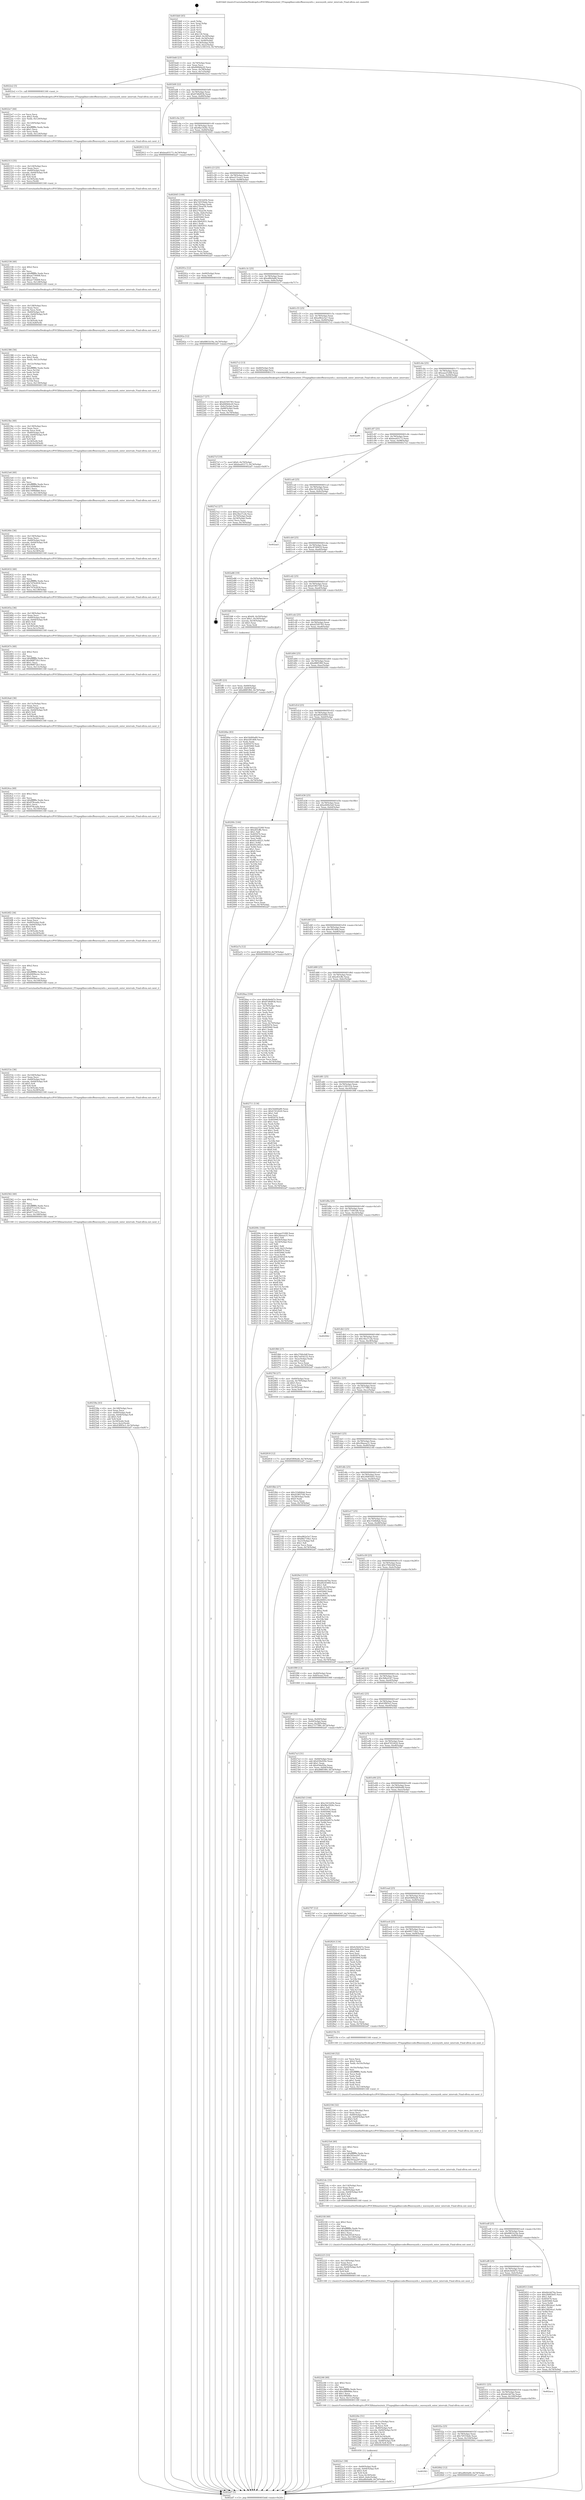 digraph "0x401bb0" {
  label = "0x401bb0 (/mnt/c/Users/mathe/Desktop/tcc/POCII/binaries/extr_FFmpeglibavcodecffwavesynth.c_wavesynth_enter_intervals_Final-ollvm.out::main(0))"
  labelloc = "t"
  node[shape=record]

  Entry [label="",width=0.3,height=0.3,shape=circle,fillcolor=black,style=filled]
  "0x401bdd" [label="{
     0x401bdd [23]\l
     | [instrs]\l
     &nbsp;&nbsp;0x401bdd \<+3\>: mov -0x74(%rbp),%eax\l
     &nbsp;&nbsp;0x401be0 \<+2\>: mov %eax,%ecx\l
     &nbsp;&nbsp;0x401be2 \<+6\>: sub $0x840b0e20,%ecx\l
     &nbsp;&nbsp;0x401be8 \<+3\>: mov %eax,-0x78(%rbp)\l
     &nbsp;&nbsp;0x401beb \<+3\>: mov %ecx,-0x7c(%rbp)\l
     &nbsp;&nbsp;0x401bee \<+6\>: je 00000000004022e2 \<main+0x732\>\l
  }"]
  "0x4022e2" [label="{
     0x4022e2 [5]\l
     | [instrs]\l
     &nbsp;&nbsp;0x4022e2 \<+5\>: call 0000000000401160 \<next_i\>\l
     | [calls]\l
     &nbsp;&nbsp;0x401160 \{1\} (/mnt/c/Users/mathe/Desktop/tcc/POCII/binaries/extr_FFmpeglibavcodecffwavesynth.c_wavesynth_enter_intervals_Final-ollvm.out::next_i)\l
  }"]
  "0x401bf4" [label="{
     0x401bf4 [22]\l
     | [instrs]\l
     &nbsp;&nbsp;0x401bf4 \<+5\>: jmp 0000000000401bf9 \<main+0x49\>\l
     &nbsp;&nbsp;0x401bf9 \<+3\>: mov -0x78(%rbp),%eax\l
     &nbsp;&nbsp;0x401bfc \<+5\>: sub $0x87d6d93b,%eax\l
     &nbsp;&nbsp;0x401c01 \<+3\>: mov %eax,-0x80(%rbp)\l
     &nbsp;&nbsp;0x401c04 \<+6\>: je 0000000000402912 \<main+0xd62\>\l
  }"]
  Exit [label="",width=0.3,height=0.3,shape=circle,fillcolor=black,style=filled,peripheries=2]
  "0x402912" [label="{
     0x402912 [12]\l
     | [instrs]\l
     &nbsp;&nbsp;0x402912 \<+7\>: movl $0xbea93173,-0x74(%rbp)\l
     &nbsp;&nbsp;0x402919 \<+5\>: jmp 0000000000402af7 \<main+0xf47\>\l
  }"]
  "0x401c0a" [label="{
     0x401c0a [25]\l
     | [instrs]\l
     &nbsp;&nbsp;0x401c0a \<+5\>: jmp 0000000000401c0f \<main+0x5f\>\l
     &nbsp;&nbsp;0x401c0f \<+3\>: mov -0x78(%rbp),%eax\l
     &nbsp;&nbsp;0x401c12 \<+5\>: sub $0x9be1826c,%eax\l
     &nbsp;&nbsp;0x401c17 \<+6\>: mov %eax,-0x84(%rbp)\l
     &nbsp;&nbsp;0x401c1d \<+6\>: je 0000000000402645 \<main+0xa95\>\l
  }"]
  "0x40292a" [label="{
     0x40292a [12]\l
     | [instrs]\l
     &nbsp;&nbsp;0x40292a \<+7\>: movl $0x6861b19a,-0x74(%rbp)\l
     &nbsp;&nbsp;0x402931 \<+5\>: jmp 0000000000402af7 \<main+0xf47\>\l
  }"]
  "0x402645" [label="{
     0x402645 [109]\l
     | [instrs]\l
     &nbsp;&nbsp;0x402645 \<+5\>: mov $0xc5432d5b,%eax\l
     &nbsp;&nbsp;0x40264a \<+5\>: mov $0x7d555bde,%ecx\l
     &nbsp;&nbsp;0x40264f \<+3\>: mov -0x6c(%rbp),%edx\l
     &nbsp;&nbsp;0x402652 \<+6\>: add $0x27feae56,%edx\l
     &nbsp;&nbsp;0x402658 \<+3\>: add $0x1,%edx\l
     &nbsp;&nbsp;0x40265b \<+6\>: sub $0x27feae56,%edx\l
     &nbsp;&nbsp;0x402661 \<+3\>: mov %edx,-0x6c(%rbp)\l
     &nbsp;&nbsp;0x402664 \<+7\>: mov 0x405074,%edx\l
     &nbsp;&nbsp;0x40266b \<+7\>: mov 0x405060,%esi\l
     &nbsp;&nbsp;0x402672 \<+2\>: mov %edx,%edi\l
     &nbsp;&nbsp;0x402674 \<+6\>: sub $0x14b92931,%edi\l
     &nbsp;&nbsp;0x40267a \<+3\>: sub $0x1,%edi\l
     &nbsp;&nbsp;0x40267d \<+6\>: add $0x14b92931,%edi\l
     &nbsp;&nbsp;0x402683 \<+3\>: imul %edi,%edx\l
     &nbsp;&nbsp;0x402686 \<+3\>: and $0x1,%edx\l
     &nbsp;&nbsp;0x402689 \<+3\>: cmp $0x0,%edx\l
     &nbsp;&nbsp;0x40268c \<+4\>: sete %r8b\l
     &nbsp;&nbsp;0x402690 \<+3\>: cmp $0xa,%esi\l
     &nbsp;&nbsp;0x402693 \<+4\>: setl %r9b\l
     &nbsp;&nbsp;0x402697 \<+3\>: mov %r8b,%r10b\l
     &nbsp;&nbsp;0x40269a \<+3\>: and %r9b,%r10b\l
     &nbsp;&nbsp;0x40269d \<+3\>: xor %r9b,%r8b\l
     &nbsp;&nbsp;0x4026a0 \<+3\>: or %r8b,%r10b\l
     &nbsp;&nbsp;0x4026a3 \<+4\>: test $0x1,%r10b\l
     &nbsp;&nbsp;0x4026a7 \<+3\>: cmovne %ecx,%eax\l
     &nbsp;&nbsp;0x4026aa \<+3\>: mov %eax,-0x74(%rbp)\l
     &nbsp;&nbsp;0x4026ad \<+5\>: jmp 0000000000402af7 \<main+0xf47\>\l
  }"]
  "0x401c23" [label="{
     0x401c23 [25]\l
     | [instrs]\l
     &nbsp;&nbsp;0x401c23 \<+5\>: jmp 0000000000401c28 \<main+0x78\>\l
     &nbsp;&nbsp;0x401c28 \<+3\>: mov -0x78(%rbp),%eax\l
     &nbsp;&nbsp;0x401c2b \<+5\>: sub $0xa215cee3,%eax\l
     &nbsp;&nbsp;0x401c30 \<+6\>: mov %eax,-0x88(%rbp)\l
     &nbsp;&nbsp;0x401c36 \<+6\>: je 000000000040291e \<main+0xd6e\>\l
  }"]
  "0x402818" [label="{
     0x402818 [12]\l
     | [instrs]\l
     &nbsp;&nbsp;0x402818 \<+7\>: movl $0x65f69ed4,-0x74(%rbp)\l
     &nbsp;&nbsp;0x40281f \<+5\>: jmp 0000000000402af7 \<main+0xf47\>\l
  }"]
  "0x40291e" [label="{
     0x40291e [12]\l
     | [instrs]\l
     &nbsp;&nbsp;0x40291e \<+4\>: mov -0x60(%rbp),%rax\l
     &nbsp;&nbsp;0x402922 \<+3\>: mov %rax,%rdi\l
     &nbsp;&nbsp;0x402925 \<+5\>: call 0000000000401030 \<free@plt\>\l
     | [calls]\l
     &nbsp;&nbsp;0x401030 \{1\} (unknown)\l
  }"]
  "0x401c3c" [label="{
     0x401c3c [25]\l
     | [instrs]\l
     &nbsp;&nbsp;0x401c3c \<+5\>: jmp 0000000000401c41 \<main+0x91\>\l
     &nbsp;&nbsp;0x401c41 \<+3\>: mov -0x78(%rbp),%eax\l
     &nbsp;&nbsp;0x401c44 \<+5\>: sub $0xa8fe0a66,%eax\l
     &nbsp;&nbsp;0x401c49 \<+6\>: mov %eax,-0x8c(%rbp)\l
     &nbsp;&nbsp;0x401c4f \<+6\>: je 00000000004022c7 \<main+0x717\>\l
  }"]
  "0x4027cf" [label="{
     0x4027cf [19]\l
     | [instrs]\l
     &nbsp;&nbsp;0x4027cf \<+7\>: movl $0x0,-0x70(%rbp)\l
     &nbsp;&nbsp;0x4027d6 \<+7\>: movl $0xbea93173,-0x74(%rbp)\l
     &nbsp;&nbsp;0x4027dd \<+5\>: jmp 0000000000402af7 \<main+0xf47\>\l
  }"]
  "0x4022c7" [label="{
     0x4022c7 [27]\l
     | [instrs]\l
     &nbsp;&nbsp;0x4022c7 \<+5\>: mov $0xd2595783,%eax\l
     &nbsp;&nbsp;0x4022cc \<+5\>: mov $0x840b0e20,%ecx\l
     &nbsp;&nbsp;0x4022d1 \<+3\>: mov -0x6c(%rbp),%edx\l
     &nbsp;&nbsp;0x4022d4 \<+3\>: cmp -0x68(%rbp),%edx\l
     &nbsp;&nbsp;0x4022d7 \<+3\>: cmovl %ecx,%eax\l
     &nbsp;&nbsp;0x4022da \<+3\>: mov %eax,-0x74(%rbp)\l
     &nbsp;&nbsp;0x4022dd \<+5\>: jmp 0000000000402af7 \<main+0xf47\>\l
  }"]
  "0x401c55" [label="{
     0x401c55 [25]\l
     | [instrs]\l
     &nbsp;&nbsp;0x401c55 \<+5\>: jmp 0000000000401c5a \<main+0xaa\>\l
     &nbsp;&nbsp;0x401c5a \<+3\>: mov -0x78(%rbp),%eax\l
     &nbsp;&nbsp;0x401c5d \<+5\>: sub $0xa962e5a7,%eax\l
     &nbsp;&nbsp;0x401c62 \<+6\>: mov %eax,-0x90(%rbp)\l
     &nbsp;&nbsp;0x401c68 \<+6\>: je 00000000004027c2 \<main+0xc12\>\l
  }"]
  "0x401f43" [label="{
     0x401f43\l
  }", style=dashed]
  "0x4027c2" [label="{
     0x4027c2 [13]\l
     | [instrs]\l
     &nbsp;&nbsp;0x4027c2 \<+4\>: mov -0x60(%rbp),%rdi\l
     &nbsp;&nbsp;0x4027c6 \<+4\>: mov -0x50(%rbp),%rsi\l
     &nbsp;&nbsp;0x4027ca \<+5\>: call 0000000000401570 \<wavesynth_enter_intervals\>\l
     | [calls]\l
     &nbsp;&nbsp;0x401570 \{1\} (/mnt/c/Users/mathe/Desktop/tcc/POCII/binaries/extr_FFmpeglibavcodecffwavesynth.c_wavesynth_enter_intervals_Final-ollvm.out::wavesynth_enter_intervals)\l
  }"]
  "0x401c6e" [label="{
     0x401c6e [25]\l
     | [instrs]\l
     &nbsp;&nbsp;0x401c6e \<+5\>: jmp 0000000000401c73 \<main+0xc3\>\l
     &nbsp;&nbsp;0x401c73 \<+3\>: mov -0x78(%rbp),%eax\l
     &nbsp;&nbsp;0x401c76 \<+5\>: sub $0xaaa25268,%eax\l
     &nbsp;&nbsp;0x401c7b \<+6\>: mov %eax,-0x94(%rbp)\l
     &nbsp;&nbsp;0x401c81 \<+6\>: je 0000000000402a99 \<main+0xee9\>\l
  }"]
  "0x4026b2" [label="{
     0x4026b2 [12]\l
     | [instrs]\l
     &nbsp;&nbsp;0x4026b2 \<+7\>: movl $0xa8fe0a66,-0x74(%rbp)\l
     &nbsp;&nbsp;0x4026b9 \<+5\>: jmp 0000000000402af7 \<main+0xf47\>\l
  }"]
  "0x402a99" [label="{
     0x402a99\l
  }", style=dashed]
  "0x401c87" [label="{
     0x401c87 [25]\l
     | [instrs]\l
     &nbsp;&nbsp;0x401c87 \<+5\>: jmp 0000000000401c8c \<main+0xdc\>\l
     &nbsp;&nbsp;0x401c8c \<+3\>: mov -0x78(%rbp),%eax\l
     &nbsp;&nbsp;0x401c8f \<+5\>: sub $0xbea93173,%eax\l
     &nbsp;&nbsp;0x401c94 \<+6\>: mov %eax,-0x98(%rbp)\l
     &nbsp;&nbsp;0x401c9a \<+6\>: je 00000000004027e2 \<main+0xc32\>\l
  }"]
  "0x401f2a" [label="{
     0x401f2a [25]\l
     | [instrs]\l
     &nbsp;&nbsp;0x401f2a \<+5\>: jmp 0000000000401f2f \<main+0x37f\>\l
     &nbsp;&nbsp;0x401f2f \<+3\>: mov -0x78(%rbp),%eax\l
     &nbsp;&nbsp;0x401f32 \<+5\>: sub $0x7d555bde,%eax\l
     &nbsp;&nbsp;0x401f37 \<+6\>: mov %eax,-0x104(%rbp)\l
     &nbsp;&nbsp;0x401f3d \<+6\>: je 00000000004026b2 \<main+0xb02\>\l
  }"]
  "0x4027e2" [label="{
     0x4027e2 [27]\l
     | [instrs]\l
     &nbsp;&nbsp;0x4027e2 \<+5\>: mov $0xa215cee3,%eax\l
     &nbsp;&nbsp;0x4027e7 \<+5\>: mov $0x18e27c2b,%ecx\l
     &nbsp;&nbsp;0x4027ec \<+3\>: mov -0x70(%rbp),%edx\l
     &nbsp;&nbsp;0x4027ef \<+3\>: cmp -0x54(%rbp),%edx\l
     &nbsp;&nbsp;0x4027f2 \<+3\>: cmovl %ecx,%eax\l
     &nbsp;&nbsp;0x4027f5 \<+3\>: mov %eax,-0x74(%rbp)\l
     &nbsp;&nbsp;0x4027f8 \<+5\>: jmp 0000000000402af7 \<main+0xf47\>\l
  }"]
  "0x401ca0" [label="{
     0x401ca0 [25]\l
     | [instrs]\l
     &nbsp;&nbsp;0x401ca0 \<+5\>: jmp 0000000000401ca5 \<main+0xf5\>\l
     &nbsp;&nbsp;0x401ca5 \<+3\>: mov -0x78(%rbp),%eax\l
     &nbsp;&nbsp;0x401ca8 \<+5\>: sub $0xc5432d5b,%eax\l
     &nbsp;&nbsp;0x401cad \<+6\>: mov %eax,-0x9c(%rbp)\l
     &nbsp;&nbsp;0x401cb3 \<+6\>: je 0000000000402aa5 \<main+0xef5\>\l
  }"]
  "0x402ae9" [label="{
     0x402ae9\l
  }", style=dashed]
  "0x402aa5" [label="{
     0x402aa5\l
  }", style=dashed]
  "0x401cb9" [label="{
     0x401cb9 [25]\l
     | [instrs]\l
     &nbsp;&nbsp;0x401cb9 \<+5\>: jmp 0000000000401cbe \<main+0x10e\>\l
     &nbsp;&nbsp;0x401cbe \<+3\>: mov -0x78(%rbp),%eax\l
     &nbsp;&nbsp;0x401cc1 \<+5\>: sub $0xc8740619,%eax\l
     &nbsp;&nbsp;0x401cc6 \<+6\>: mov %eax,-0xa0(%rbp)\l
     &nbsp;&nbsp;0x401ccc \<+6\>: je 0000000000402a86 \<main+0xed6\>\l
  }"]
  "0x401f11" [label="{
     0x401f11 [25]\l
     | [instrs]\l
     &nbsp;&nbsp;0x401f11 \<+5\>: jmp 0000000000401f16 \<main+0x366\>\l
     &nbsp;&nbsp;0x401f16 \<+3\>: mov -0x78(%rbp),%eax\l
     &nbsp;&nbsp;0x401f19 \<+5\>: sub $0x6dc4d74a,%eax\l
     &nbsp;&nbsp;0x401f1e \<+6\>: mov %eax,-0x100(%rbp)\l
     &nbsp;&nbsp;0x401f24 \<+6\>: je 0000000000402ae9 \<main+0xf39\>\l
  }"]
  "0x402a86" [label="{
     0x402a86 [19]\l
     | [instrs]\l
     &nbsp;&nbsp;0x402a86 \<+3\>: mov -0x30(%rbp),%eax\l
     &nbsp;&nbsp;0x402a89 \<+7\>: add $0x130,%rsp\l
     &nbsp;&nbsp;0x402a90 \<+1\>: pop %rbx\l
     &nbsp;&nbsp;0x402a91 \<+2\>: pop %r12\l
     &nbsp;&nbsp;0x402a93 \<+2\>: pop %r14\l
     &nbsp;&nbsp;0x402a95 \<+2\>: pop %r15\l
     &nbsp;&nbsp;0x402a97 \<+1\>: pop %rbp\l
     &nbsp;&nbsp;0x402a98 \<+1\>: ret\l
  }"]
  "0x401cd2" [label="{
     0x401cd2 [25]\l
     | [instrs]\l
     &nbsp;&nbsp;0x401cd2 \<+5\>: jmp 0000000000401cd7 \<main+0x127\>\l
     &nbsp;&nbsp;0x401cd7 \<+3\>: mov -0x78(%rbp),%eax\l
     &nbsp;&nbsp;0x401cda \<+5\>: sub $0xd19837d4,%eax\l
     &nbsp;&nbsp;0x401cdf \<+6\>: mov %eax,-0xa4(%rbp)\l
     &nbsp;&nbsp;0x401ce5 \<+6\>: je 0000000000401fd6 \<main+0x426\>\l
  }"]
  "0x402aca" [label="{
     0x402aca\l
  }", style=dashed]
  "0x401fd6" [label="{
     0x401fd6 [31]\l
     | [instrs]\l
     &nbsp;&nbsp;0x401fd6 \<+8\>: movq $0x64,-0x50(%rbp)\l
     &nbsp;&nbsp;0x401fde \<+7\>: movl $0x1,-0x54(%rbp)\l
     &nbsp;&nbsp;0x401fe5 \<+4\>: movslq -0x54(%rbp),%rax\l
     &nbsp;&nbsp;0x401fe9 \<+4\>: shl $0x5,%rax\l
     &nbsp;&nbsp;0x401fed \<+3\>: mov %rax,%rdi\l
     &nbsp;&nbsp;0x401ff0 \<+5\>: call 0000000000401050 \<malloc@plt\>\l
     | [calls]\l
     &nbsp;&nbsp;0x401050 \{1\} (unknown)\l
  }"]
  "0x401ceb" [label="{
     0x401ceb [25]\l
     | [instrs]\l
     &nbsp;&nbsp;0x401ceb \<+5\>: jmp 0000000000401cf0 \<main+0x140\>\l
     &nbsp;&nbsp;0x401cf0 \<+3\>: mov -0x78(%rbp),%eax\l
     &nbsp;&nbsp;0x401cf3 \<+5\>: sub $0xd2595783,%eax\l
     &nbsp;&nbsp;0x401cf8 \<+6\>: mov %eax,-0xa8(%rbp)\l
     &nbsp;&nbsp;0x401cfe \<+6\>: je 00000000004026be \<main+0xb0e\>\l
  }"]
  "0x401ef8" [label="{
     0x401ef8 [25]\l
     | [instrs]\l
     &nbsp;&nbsp;0x401ef8 \<+5\>: jmp 0000000000401efd \<main+0x34d\>\l
     &nbsp;&nbsp;0x401efd \<+3\>: mov -0x78(%rbp),%eax\l
     &nbsp;&nbsp;0x401f00 \<+5\>: sub $0x6c9e6d7e,%eax\l
     &nbsp;&nbsp;0x401f05 \<+6\>: mov %eax,-0xfc(%rbp)\l
     &nbsp;&nbsp;0x401f0b \<+6\>: je 0000000000402aca \<main+0xf1a\>\l
  }"]
  "0x4026be" [label="{
     0x4026be [83]\l
     | [instrs]\l
     &nbsp;&nbsp;0x4026be \<+5\>: mov $0x54d00a89,%eax\l
     &nbsp;&nbsp;0x4026c3 \<+5\>: mov $0xe581468,%ecx\l
     &nbsp;&nbsp;0x4026c8 \<+2\>: xor %edx,%edx\l
     &nbsp;&nbsp;0x4026ca \<+7\>: mov 0x405074,%esi\l
     &nbsp;&nbsp;0x4026d1 \<+7\>: mov 0x405060,%edi\l
     &nbsp;&nbsp;0x4026d8 \<+3\>: sub $0x1,%edx\l
     &nbsp;&nbsp;0x4026db \<+3\>: mov %esi,%r8d\l
     &nbsp;&nbsp;0x4026de \<+3\>: add %edx,%r8d\l
     &nbsp;&nbsp;0x4026e1 \<+4\>: imul %r8d,%esi\l
     &nbsp;&nbsp;0x4026e5 \<+3\>: and $0x1,%esi\l
     &nbsp;&nbsp;0x4026e8 \<+3\>: cmp $0x0,%esi\l
     &nbsp;&nbsp;0x4026eb \<+4\>: sete %r9b\l
     &nbsp;&nbsp;0x4026ef \<+3\>: cmp $0xa,%edi\l
     &nbsp;&nbsp;0x4026f2 \<+4\>: setl %r10b\l
     &nbsp;&nbsp;0x4026f6 \<+3\>: mov %r9b,%r11b\l
     &nbsp;&nbsp;0x4026f9 \<+3\>: and %r10b,%r11b\l
     &nbsp;&nbsp;0x4026fc \<+3\>: xor %r10b,%r9b\l
     &nbsp;&nbsp;0x4026ff \<+3\>: or %r9b,%r11b\l
     &nbsp;&nbsp;0x402702 \<+4\>: test $0x1,%r11b\l
     &nbsp;&nbsp;0x402706 \<+3\>: cmovne %ecx,%eax\l
     &nbsp;&nbsp;0x402709 \<+3\>: mov %eax,-0x74(%rbp)\l
     &nbsp;&nbsp;0x40270c \<+5\>: jmp 0000000000402af7 \<main+0xf47\>\l
  }"]
  "0x401d04" [label="{
     0x401d04 [25]\l
     | [instrs]\l
     &nbsp;&nbsp;0x401d04 \<+5\>: jmp 0000000000401d09 \<main+0x159\>\l
     &nbsp;&nbsp;0x401d09 \<+3\>: mov -0x78(%rbp),%eax\l
     &nbsp;&nbsp;0x401d0c \<+5\>: sub $0xd88f1f60,%eax\l
     &nbsp;&nbsp;0x401d11 \<+6\>: mov %eax,-0xac(%rbp)\l
     &nbsp;&nbsp;0x401d17 \<+6\>: je 000000000040200c \<main+0x45c\>\l
  }"]
  "0x402953" [label="{
     0x402953 [144]\l
     | [instrs]\l
     &nbsp;&nbsp;0x402953 \<+5\>: mov $0x6dc4d74a,%eax\l
     &nbsp;&nbsp;0x402958 \<+5\>: mov $0x29d93b45,%ecx\l
     &nbsp;&nbsp;0x40295d \<+2\>: mov $0x1,%dl\l
     &nbsp;&nbsp;0x40295f \<+7\>: mov 0x405074,%esi\l
     &nbsp;&nbsp;0x402966 \<+7\>: mov 0x405060,%edi\l
     &nbsp;&nbsp;0x40296d \<+3\>: mov %esi,%r8d\l
     &nbsp;&nbsp;0x402970 \<+7\>: sub $0x1882dca1,%r8d\l
     &nbsp;&nbsp;0x402977 \<+4\>: sub $0x1,%r8d\l
     &nbsp;&nbsp;0x40297b \<+7\>: add $0x1882dca1,%r8d\l
     &nbsp;&nbsp;0x402982 \<+4\>: imul %r8d,%esi\l
     &nbsp;&nbsp;0x402986 \<+3\>: and $0x1,%esi\l
     &nbsp;&nbsp;0x402989 \<+3\>: cmp $0x0,%esi\l
     &nbsp;&nbsp;0x40298c \<+4\>: sete %r9b\l
     &nbsp;&nbsp;0x402990 \<+3\>: cmp $0xa,%edi\l
     &nbsp;&nbsp;0x402993 \<+4\>: setl %r10b\l
     &nbsp;&nbsp;0x402997 \<+3\>: mov %r9b,%r11b\l
     &nbsp;&nbsp;0x40299a \<+4\>: xor $0xff,%r11b\l
     &nbsp;&nbsp;0x40299e \<+3\>: mov %r10b,%bl\l
     &nbsp;&nbsp;0x4029a1 \<+3\>: xor $0xff,%bl\l
     &nbsp;&nbsp;0x4029a4 \<+3\>: xor $0x1,%dl\l
     &nbsp;&nbsp;0x4029a7 \<+3\>: mov %r11b,%r14b\l
     &nbsp;&nbsp;0x4029aa \<+4\>: and $0xff,%r14b\l
     &nbsp;&nbsp;0x4029ae \<+3\>: and %dl,%r9b\l
     &nbsp;&nbsp;0x4029b1 \<+3\>: mov %bl,%r15b\l
     &nbsp;&nbsp;0x4029b4 \<+4\>: and $0xff,%r15b\l
     &nbsp;&nbsp;0x4029b8 \<+3\>: and %dl,%r10b\l
     &nbsp;&nbsp;0x4029bb \<+3\>: or %r9b,%r14b\l
     &nbsp;&nbsp;0x4029be \<+3\>: or %r10b,%r15b\l
     &nbsp;&nbsp;0x4029c1 \<+3\>: xor %r15b,%r14b\l
     &nbsp;&nbsp;0x4029c4 \<+3\>: or %bl,%r11b\l
     &nbsp;&nbsp;0x4029c7 \<+4\>: xor $0xff,%r11b\l
     &nbsp;&nbsp;0x4029cb \<+3\>: or $0x1,%dl\l
     &nbsp;&nbsp;0x4029ce \<+3\>: and %dl,%r11b\l
     &nbsp;&nbsp;0x4029d1 \<+3\>: or %r11b,%r14b\l
     &nbsp;&nbsp;0x4029d4 \<+4\>: test $0x1,%r14b\l
     &nbsp;&nbsp;0x4029d8 \<+3\>: cmovne %ecx,%eax\l
     &nbsp;&nbsp;0x4029db \<+3\>: mov %eax,-0x74(%rbp)\l
     &nbsp;&nbsp;0x4029de \<+5\>: jmp 0000000000402af7 \<main+0xf47\>\l
  }"]
  "0x40200c" [label="{
     0x40200c [144]\l
     | [instrs]\l
     &nbsp;&nbsp;0x40200c \<+5\>: mov $0xaaa25268,%eax\l
     &nbsp;&nbsp;0x402011 \<+5\>: mov $0xe83cffe,%ecx\l
     &nbsp;&nbsp;0x402016 \<+2\>: mov $0x1,%dl\l
     &nbsp;&nbsp;0x402018 \<+7\>: mov 0x405074,%esi\l
     &nbsp;&nbsp;0x40201f \<+7\>: mov 0x405060,%edi\l
     &nbsp;&nbsp;0x402026 \<+3\>: mov %esi,%r8d\l
     &nbsp;&nbsp;0x402029 \<+7\>: sub $0x65ce8221,%r8d\l
     &nbsp;&nbsp;0x402030 \<+4\>: sub $0x1,%r8d\l
     &nbsp;&nbsp;0x402034 \<+7\>: add $0x65ce8221,%r8d\l
     &nbsp;&nbsp;0x40203b \<+4\>: imul %r8d,%esi\l
     &nbsp;&nbsp;0x40203f \<+3\>: and $0x1,%esi\l
     &nbsp;&nbsp;0x402042 \<+3\>: cmp $0x0,%esi\l
     &nbsp;&nbsp;0x402045 \<+4\>: sete %r9b\l
     &nbsp;&nbsp;0x402049 \<+3\>: cmp $0xa,%edi\l
     &nbsp;&nbsp;0x40204c \<+4\>: setl %r10b\l
     &nbsp;&nbsp;0x402050 \<+3\>: mov %r9b,%r11b\l
     &nbsp;&nbsp;0x402053 \<+4\>: xor $0xff,%r11b\l
     &nbsp;&nbsp;0x402057 \<+3\>: mov %r10b,%bl\l
     &nbsp;&nbsp;0x40205a \<+3\>: xor $0xff,%bl\l
     &nbsp;&nbsp;0x40205d \<+3\>: xor $0x0,%dl\l
     &nbsp;&nbsp;0x402060 \<+3\>: mov %r11b,%r14b\l
     &nbsp;&nbsp;0x402063 \<+4\>: and $0x0,%r14b\l
     &nbsp;&nbsp;0x402067 \<+3\>: and %dl,%r9b\l
     &nbsp;&nbsp;0x40206a \<+3\>: mov %bl,%r15b\l
     &nbsp;&nbsp;0x40206d \<+4\>: and $0x0,%r15b\l
     &nbsp;&nbsp;0x402071 \<+3\>: and %dl,%r10b\l
     &nbsp;&nbsp;0x402074 \<+3\>: or %r9b,%r14b\l
     &nbsp;&nbsp;0x402077 \<+3\>: or %r10b,%r15b\l
     &nbsp;&nbsp;0x40207a \<+3\>: xor %r15b,%r14b\l
     &nbsp;&nbsp;0x40207d \<+3\>: or %bl,%r11b\l
     &nbsp;&nbsp;0x402080 \<+4\>: xor $0xff,%r11b\l
     &nbsp;&nbsp;0x402084 \<+3\>: or $0x0,%dl\l
     &nbsp;&nbsp;0x402087 \<+3\>: and %dl,%r11b\l
     &nbsp;&nbsp;0x40208a \<+3\>: or %r11b,%r14b\l
     &nbsp;&nbsp;0x40208d \<+4\>: test $0x1,%r14b\l
     &nbsp;&nbsp;0x402091 \<+3\>: cmovne %ecx,%eax\l
     &nbsp;&nbsp;0x402094 \<+3\>: mov %eax,-0x74(%rbp)\l
     &nbsp;&nbsp;0x402097 \<+5\>: jmp 0000000000402af7 \<main+0xf47\>\l
  }"]
  "0x401d1d" [label="{
     0x401d1d [25]\l
     | [instrs]\l
     &nbsp;&nbsp;0x401d1d \<+5\>: jmp 0000000000401d22 \<main+0x172\>\l
     &nbsp;&nbsp;0x401d22 \<+3\>: mov -0x78(%rbp),%eax\l
     &nbsp;&nbsp;0x401d25 \<+5\>: sub $0xd9245684,%eax\l
     &nbsp;&nbsp;0x401d2a \<+6\>: mov %eax,-0xb0(%rbp)\l
     &nbsp;&nbsp;0x401d30 \<+6\>: je 0000000000402a7a \<main+0xeca\>\l
  }"]
  "0x40258a" [label="{
     0x40258a [43]\l
     | [instrs]\l
     &nbsp;&nbsp;0x40258a \<+6\>: mov -0x148(%rbp),%ecx\l
     &nbsp;&nbsp;0x402590 \<+3\>: imul %eax,%ecx\l
     &nbsp;&nbsp;0x402593 \<+4\>: mov -0x60(%rbp),%rdi\l
     &nbsp;&nbsp;0x402597 \<+4\>: movslq -0x64(%rbp),%r8\l
     &nbsp;&nbsp;0x40259b \<+4\>: shl $0x5,%r8\l
     &nbsp;&nbsp;0x40259f \<+3\>: add %r8,%rdi\l
     &nbsp;&nbsp;0x4025a2 \<+4\>: mov 0x18(%rdi),%rdi\l
     &nbsp;&nbsp;0x4025a6 \<+3\>: mov %ecx,0x2c(%rdi)\l
     &nbsp;&nbsp;0x4025a9 \<+7\>: movl $0x43f0f3e3,-0x74(%rbp)\l
     &nbsp;&nbsp;0x4025b0 \<+5\>: jmp 0000000000402af7 \<main+0xf47\>\l
  }"]
  "0x402a7a" [label="{
     0x402a7a [12]\l
     | [instrs]\l
     &nbsp;&nbsp;0x402a7a \<+7\>: movl $0xc8740619,-0x74(%rbp)\l
     &nbsp;&nbsp;0x402a81 \<+5\>: jmp 0000000000402af7 \<main+0xf47\>\l
  }"]
  "0x401d36" [label="{
     0x401d36 [25]\l
     | [instrs]\l
     &nbsp;&nbsp;0x401d36 \<+5\>: jmp 0000000000401d3b \<main+0x18b\>\l
     &nbsp;&nbsp;0x401d3b \<+3\>: mov -0x78(%rbp),%eax\l
     &nbsp;&nbsp;0x401d3e \<+5\>: sub $0xe649e5a9,%eax\l
     &nbsp;&nbsp;0x401d43 \<+6\>: mov %eax,-0xb4(%rbp)\l
     &nbsp;&nbsp;0x401d49 \<+6\>: je 00000000004028aa \<main+0xcfa\>\l
  }"]
  "0x402562" [label="{
     0x402562 [40]\l
     | [instrs]\l
     &nbsp;&nbsp;0x402562 \<+5\>: mov $0x2,%ecx\l
     &nbsp;&nbsp;0x402567 \<+1\>: cltd\l
     &nbsp;&nbsp;0x402568 \<+2\>: idiv %ecx\l
     &nbsp;&nbsp;0x40256a \<+6\>: imul $0xfffffffe,%edx,%ecx\l
     &nbsp;&nbsp;0x402570 \<+6\>: sub $0x6713cf35,%ecx\l
     &nbsp;&nbsp;0x402576 \<+3\>: add $0x1,%ecx\l
     &nbsp;&nbsp;0x402579 \<+6\>: add $0x6713cf35,%ecx\l
     &nbsp;&nbsp;0x40257f \<+6\>: mov %ecx,-0x148(%rbp)\l
     &nbsp;&nbsp;0x402585 \<+5\>: call 0000000000401160 \<next_i\>\l
     | [calls]\l
     &nbsp;&nbsp;0x401160 \{1\} (/mnt/c/Users/mathe/Desktop/tcc/POCII/binaries/extr_FFmpeglibavcodecffwavesynth.c_wavesynth_enter_intervals_Final-ollvm.out::next_i)\l
  }"]
  "0x4028aa" [label="{
     0x4028aa [104]\l
     | [instrs]\l
     &nbsp;&nbsp;0x4028aa \<+5\>: mov $0x6c9e6d7e,%eax\l
     &nbsp;&nbsp;0x4028af \<+5\>: mov $0x87d6d93b,%ecx\l
     &nbsp;&nbsp;0x4028b4 \<+2\>: xor %edx,%edx\l
     &nbsp;&nbsp;0x4028b6 \<+3\>: mov -0x70(%rbp),%esi\l
     &nbsp;&nbsp;0x4028b9 \<+2\>: mov %edx,%edi\l
     &nbsp;&nbsp;0x4028bb \<+2\>: sub %esi,%edi\l
     &nbsp;&nbsp;0x4028bd \<+2\>: mov %edx,%esi\l
     &nbsp;&nbsp;0x4028bf \<+3\>: sub $0x1,%esi\l
     &nbsp;&nbsp;0x4028c2 \<+2\>: add %esi,%edi\l
     &nbsp;&nbsp;0x4028c4 \<+2\>: mov %edx,%esi\l
     &nbsp;&nbsp;0x4028c6 \<+2\>: sub %edi,%esi\l
     &nbsp;&nbsp;0x4028c8 \<+3\>: mov %esi,-0x70(%rbp)\l
     &nbsp;&nbsp;0x4028cb \<+7\>: mov 0x405074,%esi\l
     &nbsp;&nbsp;0x4028d2 \<+7\>: mov 0x405060,%edi\l
     &nbsp;&nbsp;0x4028d9 \<+3\>: sub $0x1,%edx\l
     &nbsp;&nbsp;0x4028dc \<+3\>: mov %esi,%r8d\l
     &nbsp;&nbsp;0x4028df \<+3\>: add %edx,%r8d\l
     &nbsp;&nbsp;0x4028e2 \<+4\>: imul %r8d,%esi\l
     &nbsp;&nbsp;0x4028e6 \<+3\>: and $0x1,%esi\l
     &nbsp;&nbsp;0x4028e9 \<+3\>: cmp $0x0,%esi\l
     &nbsp;&nbsp;0x4028ec \<+4\>: sete %r9b\l
     &nbsp;&nbsp;0x4028f0 \<+3\>: cmp $0xa,%edi\l
     &nbsp;&nbsp;0x4028f3 \<+4\>: setl %r10b\l
     &nbsp;&nbsp;0x4028f7 \<+3\>: mov %r9b,%r11b\l
     &nbsp;&nbsp;0x4028fa \<+3\>: and %r10b,%r11b\l
     &nbsp;&nbsp;0x4028fd \<+3\>: xor %r10b,%r9b\l
     &nbsp;&nbsp;0x402900 \<+3\>: or %r9b,%r11b\l
     &nbsp;&nbsp;0x402903 \<+4\>: test $0x1,%r11b\l
     &nbsp;&nbsp;0x402907 \<+3\>: cmovne %ecx,%eax\l
     &nbsp;&nbsp;0x40290a \<+3\>: mov %eax,-0x74(%rbp)\l
     &nbsp;&nbsp;0x40290d \<+5\>: jmp 0000000000402af7 \<main+0xf47\>\l
  }"]
  "0x401d4f" [label="{
     0x401d4f [25]\l
     | [instrs]\l
     &nbsp;&nbsp;0x401d4f \<+5\>: jmp 0000000000401d54 \<main+0x1a4\>\l
     &nbsp;&nbsp;0x401d54 \<+3\>: mov -0x78(%rbp),%eax\l
     &nbsp;&nbsp;0x401d57 \<+5\>: sub $0xe581468,%eax\l
     &nbsp;&nbsp;0x401d5c \<+6\>: mov %eax,-0xb8(%rbp)\l
     &nbsp;&nbsp;0x401d62 \<+6\>: je 0000000000402711 \<main+0xb61\>\l
  }"]
  "0x40253e" [label="{
     0x40253e [36]\l
     | [instrs]\l
     &nbsp;&nbsp;0x40253e \<+6\>: mov -0x144(%rbp),%ecx\l
     &nbsp;&nbsp;0x402544 \<+3\>: imul %eax,%ecx\l
     &nbsp;&nbsp;0x402547 \<+4\>: mov -0x60(%rbp),%rdi\l
     &nbsp;&nbsp;0x40254b \<+4\>: movslq -0x64(%rbp),%r8\l
     &nbsp;&nbsp;0x40254f \<+4\>: shl $0x5,%r8\l
     &nbsp;&nbsp;0x402553 \<+3\>: add %r8,%rdi\l
     &nbsp;&nbsp;0x402556 \<+4\>: mov 0x18(%rdi),%rdi\l
     &nbsp;&nbsp;0x40255a \<+3\>: mov %ecx,0x28(%rdi)\l
     &nbsp;&nbsp;0x40255d \<+5\>: call 0000000000401160 \<next_i\>\l
     | [calls]\l
     &nbsp;&nbsp;0x401160 \{1\} (/mnt/c/Users/mathe/Desktop/tcc/POCII/binaries/extr_FFmpeglibavcodecffwavesynth.c_wavesynth_enter_intervals_Final-ollvm.out::next_i)\l
  }"]
  "0x402711" [label="{
     0x402711 [134]\l
     | [instrs]\l
     &nbsp;&nbsp;0x402711 \<+5\>: mov $0x54d00a89,%eax\l
     &nbsp;&nbsp;0x402716 \<+5\>: mov $0x47452620,%ecx\l
     &nbsp;&nbsp;0x40271b \<+2\>: mov $0x1,%dl\l
     &nbsp;&nbsp;0x40271d \<+2\>: xor %esi,%esi\l
     &nbsp;&nbsp;0x40271f \<+7\>: mov 0x405074,%edi\l
     &nbsp;&nbsp;0x402726 \<+8\>: mov 0x405060,%r8d\l
     &nbsp;&nbsp;0x40272e \<+3\>: sub $0x1,%esi\l
     &nbsp;&nbsp;0x402731 \<+3\>: mov %edi,%r9d\l
     &nbsp;&nbsp;0x402734 \<+3\>: add %esi,%r9d\l
     &nbsp;&nbsp;0x402737 \<+4\>: imul %r9d,%edi\l
     &nbsp;&nbsp;0x40273b \<+3\>: and $0x1,%edi\l
     &nbsp;&nbsp;0x40273e \<+3\>: cmp $0x0,%edi\l
     &nbsp;&nbsp;0x402741 \<+4\>: sete %r10b\l
     &nbsp;&nbsp;0x402745 \<+4\>: cmp $0xa,%r8d\l
     &nbsp;&nbsp;0x402749 \<+4\>: setl %r11b\l
     &nbsp;&nbsp;0x40274d \<+3\>: mov %r10b,%bl\l
     &nbsp;&nbsp;0x402750 \<+3\>: xor $0xff,%bl\l
     &nbsp;&nbsp;0x402753 \<+3\>: mov %r11b,%r14b\l
     &nbsp;&nbsp;0x402756 \<+4\>: xor $0xff,%r14b\l
     &nbsp;&nbsp;0x40275a \<+3\>: xor $0x0,%dl\l
     &nbsp;&nbsp;0x40275d \<+3\>: mov %bl,%r15b\l
     &nbsp;&nbsp;0x402760 \<+4\>: and $0x0,%r15b\l
     &nbsp;&nbsp;0x402764 \<+3\>: and %dl,%r10b\l
     &nbsp;&nbsp;0x402767 \<+3\>: mov %r14b,%r12b\l
     &nbsp;&nbsp;0x40276a \<+4\>: and $0x0,%r12b\l
     &nbsp;&nbsp;0x40276e \<+3\>: and %dl,%r11b\l
     &nbsp;&nbsp;0x402771 \<+3\>: or %r10b,%r15b\l
     &nbsp;&nbsp;0x402774 \<+3\>: or %r11b,%r12b\l
     &nbsp;&nbsp;0x402777 \<+3\>: xor %r12b,%r15b\l
     &nbsp;&nbsp;0x40277a \<+3\>: or %r14b,%bl\l
     &nbsp;&nbsp;0x40277d \<+3\>: xor $0xff,%bl\l
     &nbsp;&nbsp;0x402780 \<+3\>: or $0x0,%dl\l
     &nbsp;&nbsp;0x402783 \<+2\>: and %dl,%bl\l
     &nbsp;&nbsp;0x402785 \<+3\>: or %bl,%r15b\l
     &nbsp;&nbsp;0x402788 \<+4\>: test $0x1,%r15b\l
     &nbsp;&nbsp;0x40278c \<+3\>: cmovne %ecx,%eax\l
     &nbsp;&nbsp;0x40278f \<+3\>: mov %eax,-0x74(%rbp)\l
     &nbsp;&nbsp;0x402792 \<+5\>: jmp 0000000000402af7 \<main+0xf47\>\l
  }"]
  "0x401d68" [label="{
     0x401d68 [25]\l
     | [instrs]\l
     &nbsp;&nbsp;0x401d68 \<+5\>: jmp 0000000000401d6d \<main+0x1bd\>\l
     &nbsp;&nbsp;0x401d6d \<+3\>: mov -0x78(%rbp),%eax\l
     &nbsp;&nbsp;0x401d70 \<+5\>: sub $0xe83cffe,%eax\l
     &nbsp;&nbsp;0x401d75 \<+6\>: mov %eax,-0xbc(%rbp)\l
     &nbsp;&nbsp;0x401d7b \<+6\>: je 000000000040209c \<main+0x4ec\>\l
  }"]
  "0x402516" [label="{
     0x402516 [40]\l
     | [instrs]\l
     &nbsp;&nbsp;0x402516 \<+5\>: mov $0x2,%ecx\l
     &nbsp;&nbsp;0x40251b \<+1\>: cltd\l
     &nbsp;&nbsp;0x40251c \<+2\>: idiv %ecx\l
     &nbsp;&nbsp;0x40251e \<+6\>: imul $0xfffffffe,%edx,%ecx\l
     &nbsp;&nbsp;0x402524 \<+6\>: sub $0x6409ecec,%ecx\l
     &nbsp;&nbsp;0x40252a \<+3\>: add $0x1,%ecx\l
     &nbsp;&nbsp;0x40252d \<+6\>: add $0x6409ecec,%ecx\l
     &nbsp;&nbsp;0x402533 \<+6\>: mov %ecx,-0x144(%rbp)\l
     &nbsp;&nbsp;0x402539 \<+5\>: call 0000000000401160 \<next_i\>\l
     | [calls]\l
     &nbsp;&nbsp;0x401160 \{1\} (/mnt/c/Users/mathe/Desktop/tcc/POCII/binaries/extr_FFmpeglibavcodecffwavesynth.c_wavesynth_enter_intervals_Final-ollvm.out::next_i)\l
  }"]
  "0x40209c" [label="{
     0x40209c [164]\l
     | [instrs]\l
     &nbsp;&nbsp;0x40209c \<+5\>: mov $0xaaa25268,%eax\l
     &nbsp;&nbsp;0x4020a1 \<+5\>: mov $0x28aeea31,%ecx\l
     &nbsp;&nbsp;0x4020a6 \<+2\>: mov $0x1,%dl\l
     &nbsp;&nbsp;0x4020a8 \<+3\>: mov -0x64(%rbp),%esi\l
     &nbsp;&nbsp;0x4020ab \<+3\>: cmp -0x54(%rbp),%esi\l
     &nbsp;&nbsp;0x4020ae \<+4\>: setl %dil\l
     &nbsp;&nbsp;0x4020b2 \<+4\>: and $0x1,%dil\l
     &nbsp;&nbsp;0x4020b6 \<+4\>: mov %dil,-0x21(%rbp)\l
     &nbsp;&nbsp;0x4020ba \<+7\>: mov 0x405074,%esi\l
     &nbsp;&nbsp;0x4020c1 \<+8\>: mov 0x405060,%r8d\l
     &nbsp;&nbsp;0x4020c9 \<+3\>: mov %esi,%r9d\l
     &nbsp;&nbsp;0x4020cc \<+7\>: sub $0x26581d39,%r9d\l
     &nbsp;&nbsp;0x4020d3 \<+4\>: sub $0x1,%r9d\l
     &nbsp;&nbsp;0x4020d7 \<+7\>: add $0x26581d39,%r9d\l
     &nbsp;&nbsp;0x4020de \<+4\>: imul %r9d,%esi\l
     &nbsp;&nbsp;0x4020e2 \<+3\>: and $0x1,%esi\l
     &nbsp;&nbsp;0x4020e5 \<+3\>: cmp $0x0,%esi\l
     &nbsp;&nbsp;0x4020e8 \<+4\>: sete %dil\l
     &nbsp;&nbsp;0x4020ec \<+4\>: cmp $0xa,%r8d\l
     &nbsp;&nbsp;0x4020f0 \<+4\>: setl %r10b\l
     &nbsp;&nbsp;0x4020f4 \<+3\>: mov %dil,%r11b\l
     &nbsp;&nbsp;0x4020f7 \<+4\>: xor $0xff,%r11b\l
     &nbsp;&nbsp;0x4020fb \<+3\>: mov %r10b,%bl\l
     &nbsp;&nbsp;0x4020fe \<+3\>: xor $0xff,%bl\l
     &nbsp;&nbsp;0x402101 \<+3\>: xor $0x0,%dl\l
     &nbsp;&nbsp;0x402104 \<+3\>: mov %r11b,%r14b\l
     &nbsp;&nbsp;0x402107 \<+4\>: and $0x0,%r14b\l
     &nbsp;&nbsp;0x40210b \<+3\>: and %dl,%dil\l
     &nbsp;&nbsp;0x40210e \<+3\>: mov %bl,%r15b\l
     &nbsp;&nbsp;0x402111 \<+4\>: and $0x0,%r15b\l
     &nbsp;&nbsp;0x402115 \<+3\>: and %dl,%r10b\l
     &nbsp;&nbsp;0x402118 \<+3\>: or %dil,%r14b\l
     &nbsp;&nbsp;0x40211b \<+3\>: or %r10b,%r15b\l
     &nbsp;&nbsp;0x40211e \<+3\>: xor %r15b,%r14b\l
     &nbsp;&nbsp;0x402121 \<+3\>: or %bl,%r11b\l
     &nbsp;&nbsp;0x402124 \<+4\>: xor $0xff,%r11b\l
     &nbsp;&nbsp;0x402128 \<+3\>: or $0x0,%dl\l
     &nbsp;&nbsp;0x40212b \<+3\>: and %dl,%r11b\l
     &nbsp;&nbsp;0x40212e \<+3\>: or %r11b,%r14b\l
     &nbsp;&nbsp;0x402131 \<+4\>: test $0x1,%r14b\l
     &nbsp;&nbsp;0x402135 \<+3\>: cmovne %ecx,%eax\l
     &nbsp;&nbsp;0x402138 \<+3\>: mov %eax,-0x74(%rbp)\l
     &nbsp;&nbsp;0x40213b \<+5\>: jmp 0000000000402af7 \<main+0xf47\>\l
  }"]
  "0x401d81" [label="{
     0x401d81 [25]\l
     | [instrs]\l
     &nbsp;&nbsp;0x401d81 \<+5\>: jmp 0000000000401d86 \<main+0x1d6\>\l
     &nbsp;&nbsp;0x401d86 \<+3\>: mov -0x78(%rbp),%eax\l
     &nbsp;&nbsp;0x401d89 \<+5\>: sub $0x1238331b,%eax\l
     &nbsp;&nbsp;0x401d8e \<+6\>: mov %eax,-0xc0(%rbp)\l
     &nbsp;&nbsp;0x401d94 \<+6\>: je 0000000000401f66 \<main+0x3b6\>\l
  }"]
  "0x4024f2" [label="{
     0x4024f2 [36]\l
     | [instrs]\l
     &nbsp;&nbsp;0x4024f2 \<+6\>: mov -0x140(%rbp),%ecx\l
     &nbsp;&nbsp;0x4024f8 \<+3\>: imul %eax,%ecx\l
     &nbsp;&nbsp;0x4024fb \<+4\>: mov -0x60(%rbp),%rdi\l
     &nbsp;&nbsp;0x4024ff \<+4\>: movslq -0x64(%rbp),%r8\l
     &nbsp;&nbsp;0x402503 \<+4\>: shl $0x5,%r8\l
     &nbsp;&nbsp;0x402507 \<+3\>: add %r8,%rdi\l
     &nbsp;&nbsp;0x40250a \<+4\>: mov 0x18(%rdi),%rdi\l
     &nbsp;&nbsp;0x40250e \<+3\>: mov %ecx,0x24(%rdi)\l
     &nbsp;&nbsp;0x402511 \<+5\>: call 0000000000401160 \<next_i\>\l
     | [calls]\l
     &nbsp;&nbsp;0x401160 \{1\} (/mnt/c/Users/mathe/Desktop/tcc/POCII/binaries/extr_FFmpeglibavcodecffwavesynth.c_wavesynth_enter_intervals_Final-ollvm.out::next_i)\l
  }"]
  "0x401f66" [label="{
     0x401f66 [27]\l
     | [instrs]\l
     &nbsp;&nbsp;0x401f66 \<+5\>: mov $0x3760c0df,%eax\l
     &nbsp;&nbsp;0x401f6b \<+5\>: mov $0x7e054232,%ecx\l
     &nbsp;&nbsp;0x401f70 \<+3\>: mov -0x2c(%rbp),%edx\l
     &nbsp;&nbsp;0x401f73 \<+3\>: cmp $0x2,%edx\l
     &nbsp;&nbsp;0x401f76 \<+3\>: cmovne %ecx,%eax\l
     &nbsp;&nbsp;0x401f79 \<+3\>: mov %eax,-0x74(%rbp)\l
     &nbsp;&nbsp;0x401f7c \<+5\>: jmp 0000000000402af7 \<main+0xf47\>\l
  }"]
  "0x401d9a" [label="{
     0x401d9a [25]\l
     | [instrs]\l
     &nbsp;&nbsp;0x401d9a \<+5\>: jmp 0000000000401d9f \<main+0x1ef\>\l
     &nbsp;&nbsp;0x401d9f \<+3\>: mov -0x78(%rbp),%eax\l
     &nbsp;&nbsp;0x401da2 \<+5\>: sub $0x171661d8,%eax\l
     &nbsp;&nbsp;0x401da7 \<+6\>: mov %eax,-0xc4(%rbp)\l
     &nbsp;&nbsp;0x401dad \<+6\>: je 0000000000402942 \<main+0xd92\>\l
  }"]
  "0x402af7" [label="{
     0x402af7 [5]\l
     | [instrs]\l
     &nbsp;&nbsp;0x402af7 \<+5\>: jmp 0000000000401bdd \<main+0x2d\>\l
  }"]
  "0x401bb0" [label="{
     0x401bb0 [45]\l
     | [instrs]\l
     &nbsp;&nbsp;0x401bb0 \<+1\>: push %rbp\l
     &nbsp;&nbsp;0x401bb1 \<+3\>: mov %rsp,%rbp\l
     &nbsp;&nbsp;0x401bb4 \<+2\>: push %r15\l
     &nbsp;&nbsp;0x401bb6 \<+2\>: push %r14\l
     &nbsp;&nbsp;0x401bb8 \<+2\>: push %r12\l
     &nbsp;&nbsp;0x401bba \<+1\>: push %rbx\l
     &nbsp;&nbsp;0x401bbb \<+7\>: sub $0x130,%rsp\l
     &nbsp;&nbsp;0x401bc2 \<+7\>: movl $0x0,-0x30(%rbp)\l
     &nbsp;&nbsp;0x401bc9 \<+3\>: mov %edi,-0x34(%rbp)\l
     &nbsp;&nbsp;0x401bcc \<+4\>: mov %rsi,-0x40(%rbp)\l
     &nbsp;&nbsp;0x401bd0 \<+3\>: mov -0x34(%rbp),%edi\l
     &nbsp;&nbsp;0x401bd3 \<+3\>: mov %edi,-0x2c(%rbp)\l
     &nbsp;&nbsp;0x401bd6 \<+7\>: movl $0x1238331b,-0x74(%rbp)\l
  }"]
  "0x4024ca" [label="{
     0x4024ca [40]\l
     | [instrs]\l
     &nbsp;&nbsp;0x4024ca \<+5\>: mov $0x2,%ecx\l
     &nbsp;&nbsp;0x4024cf \<+1\>: cltd\l
     &nbsp;&nbsp;0x4024d0 \<+2\>: idiv %ecx\l
     &nbsp;&nbsp;0x4024d2 \<+6\>: imul $0xfffffffe,%edx,%ecx\l
     &nbsp;&nbsp;0x4024d8 \<+6\>: add $0x978caafa,%ecx\l
     &nbsp;&nbsp;0x4024de \<+3\>: add $0x1,%ecx\l
     &nbsp;&nbsp;0x4024e1 \<+6\>: sub $0x978caafa,%ecx\l
     &nbsp;&nbsp;0x4024e7 \<+6\>: mov %ecx,-0x140(%rbp)\l
     &nbsp;&nbsp;0x4024ed \<+5\>: call 0000000000401160 \<next_i\>\l
     | [calls]\l
     &nbsp;&nbsp;0x401160 \{1\} (/mnt/c/Users/mathe/Desktop/tcc/POCII/binaries/extr_FFmpeglibavcodecffwavesynth.c_wavesynth_enter_intervals_Final-ollvm.out::next_i)\l
  }"]
  "0x402942" [label="{
     0x402942\l
  }", style=dashed]
  "0x401db3" [label="{
     0x401db3 [25]\l
     | [instrs]\l
     &nbsp;&nbsp;0x401db3 \<+5\>: jmp 0000000000401db8 \<main+0x208\>\l
     &nbsp;&nbsp;0x401db8 \<+3\>: mov -0x78(%rbp),%eax\l
     &nbsp;&nbsp;0x401dbb \<+5\>: sub $0x18e27c2b,%eax\l
     &nbsp;&nbsp;0x401dc0 \<+6\>: mov %eax,-0xc8(%rbp)\l
     &nbsp;&nbsp;0x401dc6 \<+6\>: je 00000000004027fd \<main+0xc4d\>\l
  }"]
  "0x4024a6" [label="{
     0x4024a6 [36]\l
     | [instrs]\l
     &nbsp;&nbsp;0x4024a6 \<+6\>: mov -0x13c(%rbp),%ecx\l
     &nbsp;&nbsp;0x4024ac \<+3\>: imul %eax,%ecx\l
     &nbsp;&nbsp;0x4024af \<+4\>: mov -0x60(%rbp),%rdi\l
     &nbsp;&nbsp;0x4024b3 \<+4\>: movslq -0x64(%rbp),%r8\l
     &nbsp;&nbsp;0x4024b7 \<+4\>: shl $0x5,%r8\l
     &nbsp;&nbsp;0x4024bb \<+3\>: add %r8,%rdi\l
     &nbsp;&nbsp;0x4024be \<+4\>: mov 0x18(%rdi),%rdi\l
     &nbsp;&nbsp;0x4024c2 \<+3\>: mov %ecx,0x20(%rdi)\l
     &nbsp;&nbsp;0x4024c5 \<+5\>: call 0000000000401160 \<next_i\>\l
     | [calls]\l
     &nbsp;&nbsp;0x401160 \{1\} (/mnt/c/Users/mathe/Desktop/tcc/POCII/binaries/extr_FFmpeglibavcodecffwavesynth.c_wavesynth_enter_intervals_Final-ollvm.out::next_i)\l
  }"]
  "0x4027fd" [label="{
     0x4027fd [27]\l
     | [instrs]\l
     &nbsp;&nbsp;0x4027fd \<+4\>: mov -0x60(%rbp),%rax\l
     &nbsp;&nbsp;0x402801 \<+4\>: movslq -0x70(%rbp),%rcx\l
     &nbsp;&nbsp;0x402805 \<+4\>: shl $0x5,%rcx\l
     &nbsp;&nbsp;0x402809 \<+3\>: add %rcx,%rax\l
     &nbsp;&nbsp;0x40280c \<+4\>: mov 0x18(%rax),%rax\l
     &nbsp;&nbsp;0x402810 \<+3\>: mov %rax,%rdi\l
     &nbsp;&nbsp;0x402813 \<+5\>: call 0000000000401030 \<free@plt\>\l
     | [calls]\l
     &nbsp;&nbsp;0x401030 \{1\} (unknown)\l
  }"]
  "0x401dcc" [label="{
     0x401dcc [25]\l
     | [instrs]\l
     &nbsp;&nbsp;0x401dcc \<+5\>: jmp 0000000000401dd1 \<main+0x221\>\l
     &nbsp;&nbsp;0x401dd1 \<+3\>: mov -0x78(%rbp),%eax\l
     &nbsp;&nbsp;0x401dd4 \<+5\>: sub $0x27577f80,%eax\l
     &nbsp;&nbsp;0x401dd9 \<+6\>: mov %eax,-0xcc(%rbp)\l
     &nbsp;&nbsp;0x401ddf \<+6\>: je 0000000000401fbb \<main+0x40b\>\l
  }"]
  "0x40247e" [label="{
     0x40247e [40]\l
     | [instrs]\l
     &nbsp;&nbsp;0x40247e \<+5\>: mov $0x2,%ecx\l
     &nbsp;&nbsp;0x402483 \<+1\>: cltd\l
     &nbsp;&nbsp;0x402484 \<+2\>: idiv %ecx\l
     &nbsp;&nbsp;0x402486 \<+6\>: imul $0xfffffffe,%edx,%ecx\l
     &nbsp;&nbsp;0x40248c \<+6\>: add $0x968f72b3,%ecx\l
     &nbsp;&nbsp;0x402492 \<+3\>: add $0x1,%ecx\l
     &nbsp;&nbsp;0x402495 \<+6\>: sub $0x968f72b3,%ecx\l
     &nbsp;&nbsp;0x40249b \<+6\>: mov %ecx,-0x13c(%rbp)\l
     &nbsp;&nbsp;0x4024a1 \<+5\>: call 0000000000401160 \<next_i\>\l
     | [calls]\l
     &nbsp;&nbsp;0x401160 \{1\} (/mnt/c/Users/mathe/Desktop/tcc/POCII/binaries/extr_FFmpeglibavcodecffwavesynth.c_wavesynth_enter_intervals_Final-ollvm.out::next_i)\l
  }"]
  "0x401fbb" [label="{
     0x401fbb [27]\l
     | [instrs]\l
     &nbsp;&nbsp;0x401fbb \<+5\>: mov $0x31b6b8ab,%eax\l
     &nbsp;&nbsp;0x401fc0 \<+5\>: mov $0xd19837d4,%ecx\l
     &nbsp;&nbsp;0x401fc5 \<+3\>: mov -0x28(%rbp),%edx\l
     &nbsp;&nbsp;0x401fc8 \<+3\>: cmp $0x0,%edx\l
     &nbsp;&nbsp;0x401fcb \<+3\>: cmove %ecx,%eax\l
     &nbsp;&nbsp;0x401fce \<+3\>: mov %eax,-0x74(%rbp)\l
     &nbsp;&nbsp;0x401fd1 \<+5\>: jmp 0000000000402af7 \<main+0xf47\>\l
  }"]
  "0x401de5" [label="{
     0x401de5 [25]\l
     | [instrs]\l
     &nbsp;&nbsp;0x401de5 \<+5\>: jmp 0000000000401dea \<main+0x23a\>\l
     &nbsp;&nbsp;0x401dea \<+3\>: mov -0x78(%rbp),%eax\l
     &nbsp;&nbsp;0x401ded \<+5\>: sub $0x28aeea31,%eax\l
     &nbsp;&nbsp;0x401df2 \<+6\>: mov %eax,-0xd0(%rbp)\l
     &nbsp;&nbsp;0x401df8 \<+6\>: je 0000000000402140 \<main+0x590\>\l
  }"]
  "0x40245a" [label="{
     0x40245a [36]\l
     | [instrs]\l
     &nbsp;&nbsp;0x40245a \<+6\>: mov -0x138(%rbp),%ecx\l
     &nbsp;&nbsp;0x402460 \<+3\>: imul %eax,%ecx\l
     &nbsp;&nbsp;0x402463 \<+4\>: mov -0x60(%rbp),%rdi\l
     &nbsp;&nbsp;0x402467 \<+4\>: movslq -0x64(%rbp),%r8\l
     &nbsp;&nbsp;0x40246b \<+4\>: shl $0x5,%r8\l
     &nbsp;&nbsp;0x40246f \<+3\>: add %r8,%rdi\l
     &nbsp;&nbsp;0x402472 \<+4\>: mov 0x18(%rdi),%rdi\l
     &nbsp;&nbsp;0x402476 \<+3\>: mov %ecx,0x1c(%rdi)\l
     &nbsp;&nbsp;0x402479 \<+5\>: call 0000000000401160 \<next_i\>\l
     | [calls]\l
     &nbsp;&nbsp;0x401160 \{1\} (/mnt/c/Users/mathe/Desktop/tcc/POCII/binaries/extr_FFmpeglibavcodecffwavesynth.c_wavesynth_enter_intervals_Final-ollvm.out::next_i)\l
  }"]
  "0x402140" [label="{
     0x402140 [27]\l
     | [instrs]\l
     &nbsp;&nbsp;0x402140 \<+5\>: mov $0xa962e5a7,%eax\l
     &nbsp;&nbsp;0x402145 \<+5\>: mov $0x682718a1,%ecx\l
     &nbsp;&nbsp;0x40214a \<+3\>: mov -0x21(%rbp),%dl\l
     &nbsp;&nbsp;0x40214d \<+3\>: test $0x1,%dl\l
     &nbsp;&nbsp;0x402150 \<+3\>: cmovne %ecx,%eax\l
     &nbsp;&nbsp;0x402153 \<+3\>: mov %eax,-0x74(%rbp)\l
     &nbsp;&nbsp;0x402156 \<+5\>: jmp 0000000000402af7 \<main+0xf47\>\l
  }"]
  "0x401dfe" [label="{
     0x401dfe [25]\l
     | [instrs]\l
     &nbsp;&nbsp;0x401dfe \<+5\>: jmp 0000000000401e03 \<main+0x253\>\l
     &nbsp;&nbsp;0x401e03 \<+3\>: mov -0x78(%rbp),%eax\l
     &nbsp;&nbsp;0x401e06 \<+5\>: sub $0x29d93b45,%eax\l
     &nbsp;&nbsp;0x401e0b \<+6\>: mov %eax,-0xd4(%rbp)\l
     &nbsp;&nbsp;0x401e11 \<+6\>: je 00000000004029e3 \<main+0xe33\>\l
  }"]
  "0x402432" [label="{
     0x402432 [40]\l
     | [instrs]\l
     &nbsp;&nbsp;0x402432 \<+5\>: mov $0x2,%ecx\l
     &nbsp;&nbsp;0x402437 \<+1\>: cltd\l
     &nbsp;&nbsp;0x402438 \<+2\>: idiv %ecx\l
     &nbsp;&nbsp;0x40243a \<+6\>: imul $0xfffffffe,%edx,%ecx\l
     &nbsp;&nbsp;0x402440 \<+6\>: sub $0x7d7b2839,%ecx\l
     &nbsp;&nbsp;0x402446 \<+3\>: add $0x1,%ecx\l
     &nbsp;&nbsp;0x402449 \<+6\>: add $0x7d7b2839,%ecx\l
     &nbsp;&nbsp;0x40244f \<+6\>: mov %ecx,-0x138(%rbp)\l
     &nbsp;&nbsp;0x402455 \<+5\>: call 0000000000401160 \<next_i\>\l
     | [calls]\l
     &nbsp;&nbsp;0x401160 \{1\} (/mnt/c/Users/mathe/Desktop/tcc/POCII/binaries/extr_FFmpeglibavcodecffwavesynth.c_wavesynth_enter_intervals_Final-ollvm.out::next_i)\l
  }"]
  "0x4029e3" [label="{
     0x4029e3 [151]\l
     | [instrs]\l
     &nbsp;&nbsp;0x4029e3 \<+5\>: mov $0x6dc4d74a,%eax\l
     &nbsp;&nbsp;0x4029e8 \<+5\>: mov $0xd9245684,%ecx\l
     &nbsp;&nbsp;0x4029ed \<+2\>: mov $0x1,%dl\l
     &nbsp;&nbsp;0x4029ef \<+7\>: movl $0x0,-0x30(%rbp)\l
     &nbsp;&nbsp;0x4029f6 \<+7\>: mov 0x405074,%esi\l
     &nbsp;&nbsp;0x4029fd \<+7\>: mov 0x405060,%edi\l
     &nbsp;&nbsp;0x402a04 \<+3\>: mov %esi,%r8d\l
     &nbsp;&nbsp;0x402a07 \<+7\>: sub $0x40f45c18,%r8d\l
     &nbsp;&nbsp;0x402a0e \<+4\>: sub $0x1,%r8d\l
     &nbsp;&nbsp;0x402a12 \<+7\>: add $0x40f45c18,%r8d\l
     &nbsp;&nbsp;0x402a19 \<+4\>: imul %r8d,%esi\l
     &nbsp;&nbsp;0x402a1d \<+3\>: and $0x1,%esi\l
     &nbsp;&nbsp;0x402a20 \<+3\>: cmp $0x0,%esi\l
     &nbsp;&nbsp;0x402a23 \<+4\>: sete %r9b\l
     &nbsp;&nbsp;0x402a27 \<+3\>: cmp $0xa,%edi\l
     &nbsp;&nbsp;0x402a2a \<+4\>: setl %r10b\l
     &nbsp;&nbsp;0x402a2e \<+3\>: mov %r9b,%r11b\l
     &nbsp;&nbsp;0x402a31 \<+4\>: xor $0xff,%r11b\l
     &nbsp;&nbsp;0x402a35 \<+3\>: mov %r10b,%bl\l
     &nbsp;&nbsp;0x402a38 \<+3\>: xor $0xff,%bl\l
     &nbsp;&nbsp;0x402a3b \<+3\>: xor $0x0,%dl\l
     &nbsp;&nbsp;0x402a3e \<+3\>: mov %r11b,%r14b\l
     &nbsp;&nbsp;0x402a41 \<+4\>: and $0x0,%r14b\l
     &nbsp;&nbsp;0x402a45 \<+3\>: and %dl,%r9b\l
     &nbsp;&nbsp;0x402a48 \<+3\>: mov %bl,%r15b\l
     &nbsp;&nbsp;0x402a4b \<+4\>: and $0x0,%r15b\l
     &nbsp;&nbsp;0x402a4f \<+3\>: and %dl,%r10b\l
     &nbsp;&nbsp;0x402a52 \<+3\>: or %r9b,%r14b\l
     &nbsp;&nbsp;0x402a55 \<+3\>: or %r10b,%r15b\l
     &nbsp;&nbsp;0x402a58 \<+3\>: xor %r15b,%r14b\l
     &nbsp;&nbsp;0x402a5b \<+3\>: or %bl,%r11b\l
     &nbsp;&nbsp;0x402a5e \<+4\>: xor $0xff,%r11b\l
     &nbsp;&nbsp;0x402a62 \<+3\>: or $0x0,%dl\l
     &nbsp;&nbsp;0x402a65 \<+3\>: and %dl,%r11b\l
     &nbsp;&nbsp;0x402a68 \<+3\>: or %r11b,%r14b\l
     &nbsp;&nbsp;0x402a6b \<+4\>: test $0x1,%r14b\l
     &nbsp;&nbsp;0x402a6f \<+3\>: cmovne %ecx,%eax\l
     &nbsp;&nbsp;0x402a72 \<+3\>: mov %eax,-0x74(%rbp)\l
     &nbsp;&nbsp;0x402a75 \<+5\>: jmp 0000000000402af7 \<main+0xf47\>\l
  }"]
  "0x401e17" [label="{
     0x401e17 [25]\l
     | [instrs]\l
     &nbsp;&nbsp;0x401e17 \<+5\>: jmp 0000000000401e1c \<main+0x26c\>\l
     &nbsp;&nbsp;0x401e1c \<+3\>: mov -0x78(%rbp),%eax\l
     &nbsp;&nbsp;0x401e1f \<+5\>: sub $0x31b6b8ab,%eax\l
     &nbsp;&nbsp;0x401e24 \<+6\>: mov %eax,-0xd8(%rbp)\l
     &nbsp;&nbsp;0x401e2a \<+6\>: je 0000000000402936 \<main+0xd86\>\l
  }"]
  "0x40240e" [label="{
     0x40240e [36]\l
     | [instrs]\l
     &nbsp;&nbsp;0x40240e \<+6\>: mov -0x134(%rbp),%ecx\l
     &nbsp;&nbsp;0x402414 \<+3\>: imul %eax,%ecx\l
     &nbsp;&nbsp;0x402417 \<+4\>: mov -0x60(%rbp),%rdi\l
     &nbsp;&nbsp;0x40241b \<+4\>: movslq -0x64(%rbp),%r8\l
     &nbsp;&nbsp;0x40241f \<+4\>: shl $0x5,%r8\l
     &nbsp;&nbsp;0x402423 \<+3\>: add %r8,%rdi\l
     &nbsp;&nbsp;0x402426 \<+4\>: mov 0x18(%rdi),%rdi\l
     &nbsp;&nbsp;0x40242a \<+3\>: mov %ecx,0x18(%rdi)\l
     &nbsp;&nbsp;0x40242d \<+5\>: call 0000000000401160 \<next_i\>\l
     | [calls]\l
     &nbsp;&nbsp;0x401160 \{1\} (/mnt/c/Users/mathe/Desktop/tcc/POCII/binaries/extr_FFmpeglibavcodecffwavesynth.c_wavesynth_enter_intervals_Final-ollvm.out::next_i)\l
  }"]
  "0x402936" [label="{
     0x402936\l
  }", style=dashed]
  "0x401e30" [label="{
     0x401e30 [25]\l
     | [instrs]\l
     &nbsp;&nbsp;0x401e30 \<+5\>: jmp 0000000000401e35 \<main+0x285\>\l
     &nbsp;&nbsp;0x401e35 \<+3\>: mov -0x78(%rbp),%eax\l
     &nbsp;&nbsp;0x401e38 \<+5\>: sub $0x3760c0df,%eax\l
     &nbsp;&nbsp;0x401e3d \<+6\>: mov %eax,-0xdc(%rbp)\l
     &nbsp;&nbsp;0x401e43 \<+6\>: je 0000000000401f99 \<main+0x3e9\>\l
  }"]
  "0x4023e6" [label="{
     0x4023e6 [40]\l
     | [instrs]\l
     &nbsp;&nbsp;0x4023e6 \<+5\>: mov $0x2,%ecx\l
     &nbsp;&nbsp;0x4023eb \<+1\>: cltd\l
     &nbsp;&nbsp;0x4023ec \<+2\>: idiv %ecx\l
     &nbsp;&nbsp;0x4023ee \<+6\>: imul $0xfffffffe,%edx,%ecx\l
     &nbsp;&nbsp;0x4023f4 \<+6\>: sub $0x1499b8b6,%ecx\l
     &nbsp;&nbsp;0x4023fa \<+3\>: add $0x1,%ecx\l
     &nbsp;&nbsp;0x4023fd \<+6\>: add $0x1499b8b6,%ecx\l
     &nbsp;&nbsp;0x402403 \<+6\>: mov %ecx,-0x134(%rbp)\l
     &nbsp;&nbsp;0x402409 \<+5\>: call 0000000000401160 \<next_i\>\l
     | [calls]\l
     &nbsp;&nbsp;0x401160 \{1\} (/mnt/c/Users/mathe/Desktop/tcc/POCII/binaries/extr_FFmpeglibavcodecffwavesynth.c_wavesynth_enter_intervals_Final-ollvm.out::next_i)\l
  }"]
  "0x401f99" [label="{
     0x401f99 [13]\l
     | [instrs]\l
     &nbsp;&nbsp;0x401f99 \<+4\>: mov -0x40(%rbp),%rax\l
     &nbsp;&nbsp;0x401f9d \<+4\>: mov 0x8(%rax),%rdi\l
     &nbsp;&nbsp;0x401fa1 \<+5\>: call 0000000000401060 \<atoi@plt\>\l
     | [calls]\l
     &nbsp;&nbsp;0x401060 \{1\} (unknown)\l
  }"]
  "0x401e49" [label="{
     0x401e49 [25]\l
     | [instrs]\l
     &nbsp;&nbsp;0x401e49 \<+5\>: jmp 0000000000401e4e \<main+0x29e\>\l
     &nbsp;&nbsp;0x401e4e \<+3\>: mov -0x78(%rbp),%eax\l
     &nbsp;&nbsp;0x401e51 \<+5\>: sub $0x3b8e4347,%eax\l
     &nbsp;&nbsp;0x401e56 \<+6\>: mov %eax,-0xe0(%rbp)\l
     &nbsp;&nbsp;0x401e5c \<+6\>: je 00000000004027a3 \<main+0xbf3\>\l
  }"]
  "0x401fa6" [label="{
     0x401fa6 [21]\l
     | [instrs]\l
     &nbsp;&nbsp;0x401fa6 \<+3\>: mov %eax,-0x44(%rbp)\l
     &nbsp;&nbsp;0x401fa9 \<+3\>: mov -0x44(%rbp),%eax\l
     &nbsp;&nbsp;0x401fac \<+3\>: mov %eax,-0x28(%rbp)\l
     &nbsp;&nbsp;0x401faf \<+7\>: movl $0x27577f80,-0x74(%rbp)\l
     &nbsp;&nbsp;0x401fb6 \<+5\>: jmp 0000000000402af7 \<main+0xf47\>\l
  }"]
  "0x401ff5" [label="{
     0x401ff5 [23]\l
     | [instrs]\l
     &nbsp;&nbsp;0x401ff5 \<+4\>: mov %rax,-0x60(%rbp)\l
     &nbsp;&nbsp;0x401ff9 \<+7\>: movl $0x0,-0x64(%rbp)\l
     &nbsp;&nbsp;0x402000 \<+7\>: movl $0xd88f1f60,-0x74(%rbp)\l
     &nbsp;&nbsp;0x402007 \<+5\>: jmp 0000000000402af7 \<main+0xf47\>\l
  }"]
  "0x4023be" [label="{
     0x4023be [40]\l
     | [instrs]\l
     &nbsp;&nbsp;0x4023be \<+6\>: mov -0x130(%rbp),%ecx\l
     &nbsp;&nbsp;0x4023c4 \<+3\>: imul %eax,%ecx\l
     &nbsp;&nbsp;0x4023c7 \<+3\>: movslq %ecx,%rdi\l
     &nbsp;&nbsp;0x4023ca \<+4\>: mov -0x60(%rbp),%r8\l
     &nbsp;&nbsp;0x4023ce \<+4\>: movslq -0x64(%rbp),%r9\l
     &nbsp;&nbsp;0x4023d2 \<+4\>: shl $0x5,%r9\l
     &nbsp;&nbsp;0x4023d6 \<+3\>: add %r9,%r8\l
     &nbsp;&nbsp;0x4023d9 \<+4\>: mov 0x18(%r8),%r8\l
     &nbsp;&nbsp;0x4023dd \<+4\>: mov %rdi,0x10(%r8)\l
     &nbsp;&nbsp;0x4023e1 \<+5\>: call 0000000000401160 \<next_i\>\l
     | [calls]\l
     &nbsp;&nbsp;0x401160 \{1\} (/mnt/c/Users/mathe/Desktop/tcc/POCII/binaries/extr_FFmpeglibavcodecffwavesynth.c_wavesynth_enter_intervals_Final-ollvm.out::next_i)\l
  }"]
  "0x4027a3" [label="{
     0x4027a3 [31]\l
     | [instrs]\l
     &nbsp;&nbsp;0x4027a3 \<+3\>: mov -0x64(%rbp),%eax\l
     &nbsp;&nbsp;0x4027a6 \<+5\>: add $0x456ef20e,%eax\l
     &nbsp;&nbsp;0x4027ab \<+3\>: add $0x1,%eax\l
     &nbsp;&nbsp;0x4027ae \<+5\>: sub $0x456ef20e,%eax\l
     &nbsp;&nbsp;0x4027b3 \<+3\>: mov %eax,-0x64(%rbp)\l
     &nbsp;&nbsp;0x4027b6 \<+7\>: movl $0xd88f1f60,-0x74(%rbp)\l
     &nbsp;&nbsp;0x4027bd \<+5\>: jmp 0000000000402af7 \<main+0xf47\>\l
  }"]
  "0x401e62" [label="{
     0x401e62 [25]\l
     | [instrs]\l
     &nbsp;&nbsp;0x401e62 \<+5\>: jmp 0000000000401e67 \<main+0x2b7\>\l
     &nbsp;&nbsp;0x401e67 \<+3\>: mov -0x78(%rbp),%eax\l
     &nbsp;&nbsp;0x401e6a \<+5\>: sub $0x43f0f3e3,%eax\l
     &nbsp;&nbsp;0x401e6f \<+6\>: mov %eax,-0xe4(%rbp)\l
     &nbsp;&nbsp;0x401e75 \<+6\>: je 00000000004025b5 \<main+0xa05\>\l
  }"]
  "0x402386" [label="{
     0x402386 [56]\l
     | [instrs]\l
     &nbsp;&nbsp;0x402386 \<+2\>: xor %ecx,%ecx\l
     &nbsp;&nbsp;0x402388 \<+5\>: mov $0x2,%edx\l
     &nbsp;&nbsp;0x40238d \<+6\>: mov %edx,-0x12c(%rbp)\l
     &nbsp;&nbsp;0x402393 \<+1\>: cltd\l
     &nbsp;&nbsp;0x402394 \<+6\>: mov -0x12c(%rbp),%esi\l
     &nbsp;&nbsp;0x40239a \<+2\>: idiv %esi\l
     &nbsp;&nbsp;0x40239c \<+6\>: imul $0xfffffffe,%edx,%edx\l
     &nbsp;&nbsp;0x4023a2 \<+3\>: mov %ecx,%r10d\l
     &nbsp;&nbsp;0x4023a5 \<+3\>: sub %edx,%r10d\l
     &nbsp;&nbsp;0x4023a8 \<+2\>: mov %ecx,%edx\l
     &nbsp;&nbsp;0x4023aa \<+3\>: sub $0x1,%edx\l
     &nbsp;&nbsp;0x4023ad \<+3\>: add %edx,%r10d\l
     &nbsp;&nbsp;0x4023b0 \<+3\>: sub %r10d,%ecx\l
     &nbsp;&nbsp;0x4023b3 \<+6\>: mov %ecx,-0x130(%rbp)\l
     &nbsp;&nbsp;0x4023b9 \<+5\>: call 0000000000401160 \<next_i\>\l
     | [calls]\l
     &nbsp;&nbsp;0x401160 \{1\} (/mnt/c/Users/mathe/Desktop/tcc/POCII/binaries/extr_FFmpeglibavcodecffwavesynth.c_wavesynth_enter_intervals_Final-ollvm.out::next_i)\l
  }"]
  "0x4025b5" [label="{
     0x4025b5 [144]\l
     | [instrs]\l
     &nbsp;&nbsp;0x4025b5 \<+5\>: mov $0xc5432d5b,%eax\l
     &nbsp;&nbsp;0x4025ba \<+5\>: mov $0x9be1826c,%ecx\l
     &nbsp;&nbsp;0x4025bf \<+2\>: mov $0x1,%dl\l
     &nbsp;&nbsp;0x4025c1 \<+7\>: mov 0x405074,%esi\l
     &nbsp;&nbsp;0x4025c8 \<+7\>: mov 0x405060,%edi\l
     &nbsp;&nbsp;0x4025cf \<+3\>: mov %esi,%r8d\l
     &nbsp;&nbsp;0x4025d2 \<+7\>: sub $0x6feb857e,%r8d\l
     &nbsp;&nbsp;0x4025d9 \<+4\>: sub $0x1,%r8d\l
     &nbsp;&nbsp;0x4025dd \<+7\>: add $0x6feb857e,%r8d\l
     &nbsp;&nbsp;0x4025e4 \<+4\>: imul %r8d,%esi\l
     &nbsp;&nbsp;0x4025e8 \<+3\>: and $0x1,%esi\l
     &nbsp;&nbsp;0x4025eb \<+3\>: cmp $0x0,%esi\l
     &nbsp;&nbsp;0x4025ee \<+4\>: sete %r9b\l
     &nbsp;&nbsp;0x4025f2 \<+3\>: cmp $0xa,%edi\l
     &nbsp;&nbsp;0x4025f5 \<+4\>: setl %r10b\l
     &nbsp;&nbsp;0x4025f9 \<+3\>: mov %r9b,%r11b\l
     &nbsp;&nbsp;0x4025fc \<+4\>: xor $0xff,%r11b\l
     &nbsp;&nbsp;0x402600 \<+3\>: mov %r10b,%bl\l
     &nbsp;&nbsp;0x402603 \<+3\>: xor $0xff,%bl\l
     &nbsp;&nbsp;0x402606 \<+3\>: xor $0x1,%dl\l
     &nbsp;&nbsp;0x402609 \<+3\>: mov %r11b,%r14b\l
     &nbsp;&nbsp;0x40260c \<+4\>: and $0xff,%r14b\l
     &nbsp;&nbsp;0x402610 \<+3\>: and %dl,%r9b\l
     &nbsp;&nbsp;0x402613 \<+3\>: mov %bl,%r15b\l
     &nbsp;&nbsp;0x402616 \<+4\>: and $0xff,%r15b\l
     &nbsp;&nbsp;0x40261a \<+3\>: and %dl,%r10b\l
     &nbsp;&nbsp;0x40261d \<+3\>: or %r9b,%r14b\l
     &nbsp;&nbsp;0x402620 \<+3\>: or %r10b,%r15b\l
     &nbsp;&nbsp;0x402623 \<+3\>: xor %r15b,%r14b\l
     &nbsp;&nbsp;0x402626 \<+3\>: or %bl,%r11b\l
     &nbsp;&nbsp;0x402629 \<+4\>: xor $0xff,%r11b\l
     &nbsp;&nbsp;0x40262d \<+3\>: or $0x1,%dl\l
     &nbsp;&nbsp;0x402630 \<+3\>: and %dl,%r11b\l
     &nbsp;&nbsp;0x402633 \<+3\>: or %r11b,%r14b\l
     &nbsp;&nbsp;0x402636 \<+4\>: test $0x1,%r14b\l
     &nbsp;&nbsp;0x40263a \<+3\>: cmovne %ecx,%eax\l
     &nbsp;&nbsp;0x40263d \<+3\>: mov %eax,-0x74(%rbp)\l
     &nbsp;&nbsp;0x402640 \<+5\>: jmp 0000000000402af7 \<main+0xf47\>\l
  }"]
  "0x401e7b" [label="{
     0x401e7b [25]\l
     | [instrs]\l
     &nbsp;&nbsp;0x401e7b \<+5\>: jmp 0000000000401e80 \<main+0x2d0\>\l
     &nbsp;&nbsp;0x401e80 \<+3\>: mov -0x78(%rbp),%eax\l
     &nbsp;&nbsp;0x401e83 \<+5\>: sub $0x47452620,%eax\l
     &nbsp;&nbsp;0x401e88 \<+6\>: mov %eax,-0xe8(%rbp)\l
     &nbsp;&nbsp;0x401e8e \<+6\>: je 0000000000402797 \<main+0xbe7\>\l
  }"]
  "0x40235e" [label="{
     0x40235e [40]\l
     | [instrs]\l
     &nbsp;&nbsp;0x40235e \<+6\>: mov -0x128(%rbp),%ecx\l
     &nbsp;&nbsp;0x402364 \<+3\>: imul %eax,%ecx\l
     &nbsp;&nbsp;0x402367 \<+3\>: movslq %ecx,%rdi\l
     &nbsp;&nbsp;0x40236a \<+4\>: mov -0x60(%rbp),%r8\l
     &nbsp;&nbsp;0x40236e \<+4\>: movslq -0x64(%rbp),%r9\l
     &nbsp;&nbsp;0x402372 \<+4\>: shl $0x5,%r9\l
     &nbsp;&nbsp;0x402376 \<+3\>: add %r9,%r8\l
     &nbsp;&nbsp;0x402379 \<+4\>: mov 0x18(%r8),%r8\l
     &nbsp;&nbsp;0x40237d \<+4\>: mov %rdi,0x8(%r8)\l
     &nbsp;&nbsp;0x402381 \<+5\>: call 0000000000401160 \<next_i\>\l
     | [calls]\l
     &nbsp;&nbsp;0x401160 \{1\} (/mnt/c/Users/mathe/Desktop/tcc/POCII/binaries/extr_FFmpeglibavcodecffwavesynth.c_wavesynth_enter_intervals_Final-ollvm.out::next_i)\l
  }"]
  "0x402797" [label="{
     0x402797 [12]\l
     | [instrs]\l
     &nbsp;&nbsp;0x402797 \<+7\>: movl $0x3b8e4347,-0x74(%rbp)\l
     &nbsp;&nbsp;0x40279e \<+5\>: jmp 0000000000402af7 \<main+0xf47\>\l
  }"]
  "0x401e94" [label="{
     0x401e94 [25]\l
     | [instrs]\l
     &nbsp;&nbsp;0x401e94 \<+5\>: jmp 0000000000401e99 \<main+0x2e9\>\l
     &nbsp;&nbsp;0x401e99 \<+3\>: mov -0x78(%rbp),%eax\l
     &nbsp;&nbsp;0x401e9c \<+5\>: sub $0x54d00a89,%eax\l
     &nbsp;&nbsp;0x401ea1 \<+6\>: mov %eax,-0xec(%rbp)\l
     &nbsp;&nbsp;0x401ea7 \<+6\>: je 0000000000402abe \<main+0xf0e\>\l
  }"]
  "0x402336" [label="{
     0x402336 [40]\l
     | [instrs]\l
     &nbsp;&nbsp;0x402336 \<+5\>: mov $0x2,%ecx\l
     &nbsp;&nbsp;0x40233b \<+1\>: cltd\l
     &nbsp;&nbsp;0x40233c \<+2\>: idiv %ecx\l
     &nbsp;&nbsp;0x40233e \<+6\>: imul $0xfffffffe,%edx,%ecx\l
     &nbsp;&nbsp;0x402344 \<+6\>: add $0xae734408,%ecx\l
     &nbsp;&nbsp;0x40234a \<+3\>: add $0x1,%ecx\l
     &nbsp;&nbsp;0x40234d \<+6\>: sub $0xae734408,%ecx\l
     &nbsp;&nbsp;0x402353 \<+6\>: mov %ecx,-0x128(%rbp)\l
     &nbsp;&nbsp;0x402359 \<+5\>: call 0000000000401160 \<next_i\>\l
     | [calls]\l
     &nbsp;&nbsp;0x401160 \{1\} (/mnt/c/Users/mathe/Desktop/tcc/POCII/binaries/extr_FFmpeglibavcodecffwavesynth.c_wavesynth_enter_intervals_Final-ollvm.out::next_i)\l
  }"]
  "0x402abe" [label="{
     0x402abe\l
  }", style=dashed]
  "0x401ead" [label="{
     0x401ead [25]\l
     | [instrs]\l
     &nbsp;&nbsp;0x401ead \<+5\>: jmp 0000000000401eb2 \<main+0x302\>\l
     &nbsp;&nbsp;0x401eb2 \<+3\>: mov -0x78(%rbp),%eax\l
     &nbsp;&nbsp;0x401eb5 \<+5\>: sub $0x65f69ed4,%eax\l
     &nbsp;&nbsp;0x401eba \<+6\>: mov %eax,-0xf0(%rbp)\l
     &nbsp;&nbsp;0x401ec0 \<+6\>: je 0000000000402824 \<main+0xc74\>\l
  }"]
  "0x402313" [label="{
     0x402313 [35]\l
     | [instrs]\l
     &nbsp;&nbsp;0x402313 \<+6\>: mov -0x124(%rbp),%ecx\l
     &nbsp;&nbsp;0x402319 \<+3\>: imul %eax,%ecx\l
     &nbsp;&nbsp;0x40231c \<+4\>: mov -0x60(%rbp),%rdi\l
     &nbsp;&nbsp;0x402320 \<+4\>: movslq -0x64(%rbp),%r8\l
     &nbsp;&nbsp;0x402324 \<+4\>: shl $0x5,%r8\l
     &nbsp;&nbsp;0x402328 \<+3\>: add %r8,%rdi\l
     &nbsp;&nbsp;0x40232b \<+4\>: mov 0x18(%rdi),%rdi\l
     &nbsp;&nbsp;0x40232f \<+2\>: mov %ecx,(%rdi)\l
     &nbsp;&nbsp;0x402331 \<+5\>: call 0000000000401160 \<next_i\>\l
     | [calls]\l
     &nbsp;&nbsp;0x401160 \{1\} (/mnt/c/Users/mathe/Desktop/tcc/POCII/binaries/extr_FFmpeglibavcodecffwavesynth.c_wavesynth_enter_intervals_Final-ollvm.out::next_i)\l
  }"]
  "0x402824" [label="{
     0x402824 [134]\l
     | [instrs]\l
     &nbsp;&nbsp;0x402824 \<+5\>: mov $0x6c9e6d7e,%eax\l
     &nbsp;&nbsp;0x402829 \<+5\>: mov $0xe649e5a9,%ecx\l
     &nbsp;&nbsp;0x40282e \<+2\>: mov $0x1,%dl\l
     &nbsp;&nbsp;0x402830 \<+2\>: xor %esi,%esi\l
     &nbsp;&nbsp;0x402832 \<+7\>: mov 0x405074,%edi\l
     &nbsp;&nbsp;0x402839 \<+8\>: mov 0x405060,%r8d\l
     &nbsp;&nbsp;0x402841 \<+3\>: sub $0x1,%esi\l
     &nbsp;&nbsp;0x402844 \<+3\>: mov %edi,%r9d\l
     &nbsp;&nbsp;0x402847 \<+3\>: add %esi,%r9d\l
     &nbsp;&nbsp;0x40284a \<+4\>: imul %r9d,%edi\l
     &nbsp;&nbsp;0x40284e \<+3\>: and $0x1,%edi\l
     &nbsp;&nbsp;0x402851 \<+3\>: cmp $0x0,%edi\l
     &nbsp;&nbsp;0x402854 \<+4\>: sete %r10b\l
     &nbsp;&nbsp;0x402858 \<+4\>: cmp $0xa,%r8d\l
     &nbsp;&nbsp;0x40285c \<+4\>: setl %r11b\l
     &nbsp;&nbsp;0x402860 \<+3\>: mov %r10b,%bl\l
     &nbsp;&nbsp;0x402863 \<+3\>: xor $0xff,%bl\l
     &nbsp;&nbsp;0x402866 \<+3\>: mov %r11b,%r14b\l
     &nbsp;&nbsp;0x402869 \<+4\>: xor $0xff,%r14b\l
     &nbsp;&nbsp;0x40286d \<+3\>: xor $0x1,%dl\l
     &nbsp;&nbsp;0x402870 \<+3\>: mov %bl,%r15b\l
     &nbsp;&nbsp;0x402873 \<+4\>: and $0xff,%r15b\l
     &nbsp;&nbsp;0x402877 \<+3\>: and %dl,%r10b\l
     &nbsp;&nbsp;0x40287a \<+3\>: mov %r14b,%r12b\l
     &nbsp;&nbsp;0x40287d \<+4\>: and $0xff,%r12b\l
     &nbsp;&nbsp;0x402881 \<+3\>: and %dl,%r11b\l
     &nbsp;&nbsp;0x402884 \<+3\>: or %r10b,%r15b\l
     &nbsp;&nbsp;0x402887 \<+3\>: or %r11b,%r12b\l
     &nbsp;&nbsp;0x40288a \<+3\>: xor %r12b,%r15b\l
     &nbsp;&nbsp;0x40288d \<+3\>: or %r14b,%bl\l
     &nbsp;&nbsp;0x402890 \<+3\>: xor $0xff,%bl\l
     &nbsp;&nbsp;0x402893 \<+3\>: or $0x1,%dl\l
     &nbsp;&nbsp;0x402896 \<+2\>: and %dl,%bl\l
     &nbsp;&nbsp;0x402898 \<+3\>: or %bl,%r15b\l
     &nbsp;&nbsp;0x40289b \<+4\>: test $0x1,%r15b\l
     &nbsp;&nbsp;0x40289f \<+3\>: cmovne %ecx,%eax\l
     &nbsp;&nbsp;0x4028a2 \<+3\>: mov %eax,-0x74(%rbp)\l
     &nbsp;&nbsp;0x4028a5 \<+5\>: jmp 0000000000402af7 \<main+0xf47\>\l
  }"]
  "0x401ec6" [label="{
     0x401ec6 [25]\l
     | [instrs]\l
     &nbsp;&nbsp;0x401ec6 \<+5\>: jmp 0000000000401ecb \<main+0x31b\>\l
     &nbsp;&nbsp;0x401ecb \<+3\>: mov -0x78(%rbp),%eax\l
     &nbsp;&nbsp;0x401ece \<+5\>: sub $0x682718a1,%eax\l
     &nbsp;&nbsp;0x401ed3 \<+6\>: mov %eax,-0xf4(%rbp)\l
     &nbsp;&nbsp;0x401ed9 \<+6\>: je 000000000040215b \<main+0x5ab\>\l
  }"]
  "0x4022e7" [label="{
     0x4022e7 [44]\l
     | [instrs]\l
     &nbsp;&nbsp;0x4022e7 \<+2\>: xor %ecx,%ecx\l
     &nbsp;&nbsp;0x4022e9 \<+5\>: mov $0x2,%edx\l
     &nbsp;&nbsp;0x4022ee \<+6\>: mov %edx,-0x120(%rbp)\l
     &nbsp;&nbsp;0x4022f4 \<+1\>: cltd\l
     &nbsp;&nbsp;0x4022f5 \<+6\>: mov -0x120(%rbp),%esi\l
     &nbsp;&nbsp;0x4022fb \<+2\>: idiv %esi\l
     &nbsp;&nbsp;0x4022fd \<+6\>: imul $0xfffffffe,%edx,%edx\l
     &nbsp;&nbsp;0x402303 \<+3\>: sub $0x1,%ecx\l
     &nbsp;&nbsp;0x402306 \<+2\>: sub %ecx,%edx\l
     &nbsp;&nbsp;0x402308 \<+6\>: mov %edx,-0x124(%rbp)\l
     &nbsp;&nbsp;0x40230e \<+5\>: call 0000000000401160 \<next_i\>\l
     | [calls]\l
     &nbsp;&nbsp;0x401160 \{1\} (/mnt/c/Users/mathe/Desktop/tcc/POCII/binaries/extr_FFmpeglibavcodecffwavesynth.c_wavesynth_enter_intervals_Final-ollvm.out::next_i)\l
  }"]
  "0x40215b" [label="{
     0x40215b [5]\l
     | [instrs]\l
     &nbsp;&nbsp;0x40215b \<+5\>: call 0000000000401160 \<next_i\>\l
     | [calls]\l
     &nbsp;&nbsp;0x401160 \{1\} (/mnt/c/Users/mathe/Desktop/tcc/POCII/binaries/extr_FFmpeglibavcodecffwavesynth.c_wavesynth_enter_intervals_Final-ollvm.out::next_i)\l
  }"]
  "0x401edf" [label="{
     0x401edf [25]\l
     | [instrs]\l
     &nbsp;&nbsp;0x401edf \<+5\>: jmp 0000000000401ee4 \<main+0x334\>\l
     &nbsp;&nbsp;0x401ee4 \<+3\>: mov -0x78(%rbp),%eax\l
     &nbsp;&nbsp;0x401ee7 \<+5\>: sub $0x6861b19a,%eax\l
     &nbsp;&nbsp;0x401eec \<+6\>: mov %eax,-0xf8(%rbp)\l
     &nbsp;&nbsp;0x401ef2 \<+6\>: je 0000000000402953 \<main+0xda3\>\l
  }"]
  "0x402160" [label="{
     0x402160 [52]\l
     | [instrs]\l
     &nbsp;&nbsp;0x402160 \<+2\>: xor %ecx,%ecx\l
     &nbsp;&nbsp;0x402162 \<+5\>: mov $0x2,%edx\l
     &nbsp;&nbsp;0x402167 \<+6\>: mov %edx,-0x10c(%rbp)\l
     &nbsp;&nbsp;0x40216d \<+1\>: cltd\l
     &nbsp;&nbsp;0x40216e \<+6\>: mov -0x10c(%rbp),%esi\l
     &nbsp;&nbsp;0x402174 \<+2\>: idiv %esi\l
     &nbsp;&nbsp;0x402176 \<+6\>: imul $0xfffffffe,%edx,%edx\l
     &nbsp;&nbsp;0x40217c \<+2\>: mov %ecx,%edi\l
     &nbsp;&nbsp;0x40217e \<+2\>: sub %edx,%edi\l
     &nbsp;&nbsp;0x402180 \<+2\>: mov %ecx,%edx\l
     &nbsp;&nbsp;0x402182 \<+3\>: sub $0x1,%edx\l
     &nbsp;&nbsp;0x402185 \<+2\>: add %edx,%edi\l
     &nbsp;&nbsp;0x402187 \<+2\>: sub %edi,%ecx\l
     &nbsp;&nbsp;0x402189 \<+6\>: mov %ecx,-0x110(%rbp)\l
     &nbsp;&nbsp;0x40218f \<+5\>: call 0000000000401160 \<next_i\>\l
     | [calls]\l
     &nbsp;&nbsp;0x401160 \{1\} (/mnt/c/Users/mathe/Desktop/tcc/POCII/binaries/extr_FFmpeglibavcodecffwavesynth.c_wavesynth_enter_intervals_Final-ollvm.out::next_i)\l
  }"]
  "0x402194" [label="{
     0x402194 [32]\l
     | [instrs]\l
     &nbsp;&nbsp;0x402194 \<+6\>: mov -0x110(%rbp),%ecx\l
     &nbsp;&nbsp;0x40219a \<+3\>: imul %eax,%ecx\l
     &nbsp;&nbsp;0x40219d \<+4\>: mov -0x60(%rbp),%r8\l
     &nbsp;&nbsp;0x4021a1 \<+4\>: movslq -0x64(%rbp),%r9\l
     &nbsp;&nbsp;0x4021a5 \<+4\>: shl $0x5,%r9\l
     &nbsp;&nbsp;0x4021a9 \<+3\>: add %r9,%r8\l
     &nbsp;&nbsp;0x4021ac \<+3\>: mov %ecx,(%r8)\l
     &nbsp;&nbsp;0x4021af \<+5\>: call 0000000000401160 \<next_i\>\l
     | [calls]\l
     &nbsp;&nbsp;0x401160 \{1\} (/mnt/c/Users/mathe/Desktop/tcc/POCII/binaries/extr_FFmpeglibavcodecffwavesynth.c_wavesynth_enter_intervals_Final-ollvm.out::next_i)\l
  }"]
  "0x4021b4" [label="{
     0x4021b4 [40]\l
     | [instrs]\l
     &nbsp;&nbsp;0x4021b4 \<+5\>: mov $0x2,%ecx\l
     &nbsp;&nbsp;0x4021b9 \<+1\>: cltd\l
     &nbsp;&nbsp;0x4021ba \<+2\>: idiv %ecx\l
     &nbsp;&nbsp;0x4021bc \<+6\>: imul $0xfffffffe,%edx,%ecx\l
     &nbsp;&nbsp;0x4021c2 \<+6\>: sub $0x593aa297,%ecx\l
     &nbsp;&nbsp;0x4021c8 \<+3\>: add $0x1,%ecx\l
     &nbsp;&nbsp;0x4021cb \<+6\>: add $0x593aa297,%ecx\l
     &nbsp;&nbsp;0x4021d1 \<+6\>: mov %ecx,-0x114(%rbp)\l
     &nbsp;&nbsp;0x4021d7 \<+5\>: call 0000000000401160 \<next_i\>\l
     | [calls]\l
     &nbsp;&nbsp;0x401160 \{1\} (/mnt/c/Users/mathe/Desktop/tcc/POCII/binaries/extr_FFmpeglibavcodecffwavesynth.c_wavesynth_enter_intervals_Final-ollvm.out::next_i)\l
  }"]
  "0x4021dc" [label="{
     0x4021dc [33]\l
     | [instrs]\l
     &nbsp;&nbsp;0x4021dc \<+6\>: mov -0x114(%rbp),%ecx\l
     &nbsp;&nbsp;0x4021e2 \<+3\>: imul %eax,%ecx\l
     &nbsp;&nbsp;0x4021e5 \<+4\>: mov -0x60(%rbp),%r8\l
     &nbsp;&nbsp;0x4021e9 \<+4\>: movslq -0x64(%rbp),%r9\l
     &nbsp;&nbsp;0x4021ed \<+4\>: shl $0x5,%r9\l
     &nbsp;&nbsp;0x4021f1 \<+3\>: add %r9,%r8\l
     &nbsp;&nbsp;0x4021f4 \<+4\>: mov %ecx,0x4(%r8)\l
     &nbsp;&nbsp;0x4021f8 \<+5\>: call 0000000000401160 \<next_i\>\l
     | [calls]\l
     &nbsp;&nbsp;0x401160 \{1\} (/mnt/c/Users/mathe/Desktop/tcc/POCII/binaries/extr_FFmpeglibavcodecffwavesynth.c_wavesynth_enter_intervals_Final-ollvm.out::next_i)\l
  }"]
  "0x4021fd" [label="{
     0x4021fd [40]\l
     | [instrs]\l
     &nbsp;&nbsp;0x4021fd \<+5\>: mov $0x2,%ecx\l
     &nbsp;&nbsp;0x402202 \<+1\>: cltd\l
     &nbsp;&nbsp;0x402203 \<+2\>: idiv %ecx\l
     &nbsp;&nbsp;0x402205 \<+6\>: imul $0xfffffffe,%edx,%ecx\l
     &nbsp;&nbsp;0x40220b \<+6\>: sub $0x5bb2932f,%ecx\l
     &nbsp;&nbsp;0x402211 \<+3\>: add $0x1,%ecx\l
     &nbsp;&nbsp;0x402214 \<+6\>: add $0x5bb2932f,%ecx\l
     &nbsp;&nbsp;0x40221a \<+6\>: mov %ecx,-0x118(%rbp)\l
     &nbsp;&nbsp;0x402220 \<+5\>: call 0000000000401160 \<next_i\>\l
     | [calls]\l
     &nbsp;&nbsp;0x401160 \{1\} (/mnt/c/Users/mathe/Desktop/tcc/POCII/binaries/extr_FFmpeglibavcodecffwavesynth.c_wavesynth_enter_intervals_Final-ollvm.out::next_i)\l
  }"]
  "0x402225" [label="{
     0x402225 [33]\l
     | [instrs]\l
     &nbsp;&nbsp;0x402225 \<+6\>: mov -0x118(%rbp),%ecx\l
     &nbsp;&nbsp;0x40222b \<+3\>: imul %eax,%ecx\l
     &nbsp;&nbsp;0x40222e \<+4\>: mov -0x60(%rbp),%r8\l
     &nbsp;&nbsp;0x402232 \<+4\>: movslq -0x64(%rbp),%r9\l
     &nbsp;&nbsp;0x402236 \<+4\>: shl $0x5,%r9\l
     &nbsp;&nbsp;0x40223a \<+3\>: add %r9,%r8\l
     &nbsp;&nbsp;0x40223d \<+4\>: mov %ecx,0x8(%r8)\l
     &nbsp;&nbsp;0x402241 \<+5\>: call 0000000000401160 \<next_i\>\l
     | [calls]\l
     &nbsp;&nbsp;0x401160 \{1\} (/mnt/c/Users/mathe/Desktop/tcc/POCII/binaries/extr_FFmpeglibavcodecffwavesynth.c_wavesynth_enter_intervals_Final-ollvm.out::next_i)\l
  }"]
  "0x402246" [label="{
     0x402246 [40]\l
     | [instrs]\l
     &nbsp;&nbsp;0x402246 \<+5\>: mov $0x2,%ecx\l
     &nbsp;&nbsp;0x40224b \<+1\>: cltd\l
     &nbsp;&nbsp;0x40224c \<+2\>: idiv %ecx\l
     &nbsp;&nbsp;0x40224e \<+6\>: imul $0xfffffffe,%edx,%ecx\l
     &nbsp;&nbsp;0x402254 \<+6\>: add $0xc0f6d9de,%ecx\l
     &nbsp;&nbsp;0x40225a \<+3\>: add $0x1,%ecx\l
     &nbsp;&nbsp;0x40225d \<+6\>: sub $0xc0f6d9de,%ecx\l
     &nbsp;&nbsp;0x402263 \<+6\>: mov %ecx,-0x11c(%rbp)\l
     &nbsp;&nbsp;0x402269 \<+5\>: call 0000000000401160 \<next_i\>\l
     | [calls]\l
     &nbsp;&nbsp;0x401160 \{1\} (/mnt/c/Users/mathe/Desktop/tcc/POCII/binaries/extr_FFmpeglibavcodecffwavesynth.c_wavesynth_enter_intervals_Final-ollvm.out::next_i)\l
  }"]
  "0x40226e" [label="{
     0x40226e [51]\l
     | [instrs]\l
     &nbsp;&nbsp;0x40226e \<+6\>: mov -0x11c(%rbp),%ecx\l
     &nbsp;&nbsp;0x402274 \<+3\>: imul %eax,%ecx\l
     &nbsp;&nbsp;0x402277 \<+3\>: movslq %ecx,%r8\l
     &nbsp;&nbsp;0x40227a \<+4\>: mov -0x60(%rbp),%r9\l
     &nbsp;&nbsp;0x40227e \<+4\>: movslq -0x64(%rbp),%r10\l
     &nbsp;&nbsp;0x402282 \<+4\>: shl $0x5,%r10\l
     &nbsp;&nbsp;0x402286 \<+3\>: add %r10,%r9\l
     &nbsp;&nbsp;0x402289 \<+4\>: mov %r8,0x10(%r9)\l
     &nbsp;&nbsp;0x40228d \<+7\>: movl $0x1,-0x68(%rbp)\l
     &nbsp;&nbsp;0x402294 \<+4\>: movslq -0x68(%rbp),%r8\l
     &nbsp;&nbsp;0x402298 \<+4\>: imul $0x30,%r8,%rdi\l
     &nbsp;&nbsp;0x40229c \<+5\>: call 0000000000401050 \<malloc@plt\>\l
     | [calls]\l
     &nbsp;&nbsp;0x401050 \{1\} (unknown)\l
  }"]
  "0x4022a1" [label="{
     0x4022a1 [38]\l
     | [instrs]\l
     &nbsp;&nbsp;0x4022a1 \<+4\>: mov -0x60(%rbp),%rdi\l
     &nbsp;&nbsp;0x4022a5 \<+4\>: movslq -0x64(%rbp),%r8\l
     &nbsp;&nbsp;0x4022a9 \<+4\>: shl $0x5,%r8\l
     &nbsp;&nbsp;0x4022ad \<+3\>: add %r8,%rdi\l
     &nbsp;&nbsp;0x4022b0 \<+4\>: mov %rax,0x18(%rdi)\l
     &nbsp;&nbsp;0x4022b4 \<+7\>: movl $0x0,-0x6c(%rbp)\l
     &nbsp;&nbsp;0x4022bb \<+7\>: movl $0xa8fe0a66,-0x74(%rbp)\l
     &nbsp;&nbsp;0x4022c2 \<+5\>: jmp 0000000000402af7 \<main+0xf47\>\l
  }"]
  Entry -> "0x401bb0" [label=" 1"]
  "0x401bdd" -> "0x4022e2" [label=" 1"]
  "0x401bdd" -> "0x401bf4" [label=" 32"]
  "0x402a86" -> Exit [label=" 1"]
  "0x401bf4" -> "0x402912" [label=" 1"]
  "0x401bf4" -> "0x401c0a" [label=" 31"]
  "0x402a7a" -> "0x402af7" [label=" 1"]
  "0x401c0a" -> "0x402645" [label=" 1"]
  "0x401c0a" -> "0x401c23" [label=" 30"]
  "0x4029e3" -> "0x402af7" [label=" 1"]
  "0x401c23" -> "0x40291e" [label=" 1"]
  "0x401c23" -> "0x401c3c" [label=" 29"]
  "0x402953" -> "0x402af7" [label=" 1"]
  "0x401c3c" -> "0x4022c7" [label=" 2"]
  "0x401c3c" -> "0x401c55" [label=" 27"]
  "0x40292a" -> "0x402af7" [label=" 1"]
  "0x401c55" -> "0x4027c2" [label=" 1"]
  "0x401c55" -> "0x401c6e" [label=" 26"]
  "0x40291e" -> "0x40292a" [label=" 1"]
  "0x401c6e" -> "0x402a99" [label=" 0"]
  "0x401c6e" -> "0x401c87" [label=" 26"]
  "0x402912" -> "0x402af7" [label=" 1"]
  "0x401c87" -> "0x4027e2" [label=" 2"]
  "0x401c87" -> "0x401ca0" [label=" 24"]
  "0x402824" -> "0x402af7" [label=" 1"]
  "0x401ca0" -> "0x402aa5" [label=" 0"]
  "0x401ca0" -> "0x401cb9" [label=" 24"]
  "0x402818" -> "0x402af7" [label=" 1"]
  "0x401cb9" -> "0x402a86" [label=" 1"]
  "0x401cb9" -> "0x401cd2" [label=" 23"]
  "0x4027e2" -> "0x402af7" [label=" 2"]
  "0x401cd2" -> "0x401fd6" [label=" 1"]
  "0x401cd2" -> "0x401ceb" [label=" 22"]
  "0x4027cf" -> "0x402af7" [label=" 1"]
  "0x401ceb" -> "0x4026be" [label=" 1"]
  "0x401ceb" -> "0x401d04" [label=" 21"]
  "0x4027a3" -> "0x402af7" [label=" 1"]
  "0x401d04" -> "0x40200c" [label=" 2"]
  "0x401d04" -> "0x401d1d" [label=" 19"]
  "0x402797" -> "0x402af7" [label=" 1"]
  "0x401d1d" -> "0x402a7a" [label=" 1"]
  "0x401d1d" -> "0x401d36" [label=" 18"]
  "0x4026be" -> "0x402af7" [label=" 1"]
  "0x401d36" -> "0x4028aa" [label=" 1"]
  "0x401d36" -> "0x401d4f" [label=" 17"]
  "0x4026b2" -> "0x402af7" [label=" 1"]
  "0x401d4f" -> "0x402711" [label=" 1"]
  "0x401d4f" -> "0x401d68" [label=" 16"]
  "0x401f2a" -> "0x401f43" [label=" 0"]
  "0x401d68" -> "0x40209c" [label=" 2"]
  "0x401d68" -> "0x401d81" [label=" 14"]
  "0x401f2a" -> "0x4026b2" [label=" 1"]
  "0x401d81" -> "0x401f66" [label=" 1"]
  "0x401d81" -> "0x401d9a" [label=" 13"]
  "0x401f66" -> "0x402af7" [label=" 1"]
  "0x401bb0" -> "0x401bdd" [label=" 1"]
  "0x402af7" -> "0x401bdd" [label=" 32"]
  "0x4028aa" -> "0x402af7" [label=" 1"]
  "0x401d9a" -> "0x402942" [label=" 0"]
  "0x401d9a" -> "0x401db3" [label=" 13"]
  "0x401f11" -> "0x401f2a" [label=" 1"]
  "0x401db3" -> "0x4027fd" [label=" 1"]
  "0x401db3" -> "0x401dcc" [label=" 12"]
  "0x401f11" -> "0x402ae9" [label=" 0"]
  "0x401dcc" -> "0x401fbb" [label=" 1"]
  "0x401dcc" -> "0x401de5" [label=" 11"]
  "0x4027fd" -> "0x402818" [label=" 1"]
  "0x401de5" -> "0x402140" [label=" 2"]
  "0x401de5" -> "0x401dfe" [label=" 9"]
  "0x401ef8" -> "0x401f11" [label=" 1"]
  "0x401dfe" -> "0x4029e3" [label=" 1"]
  "0x401dfe" -> "0x401e17" [label=" 8"]
  "0x401ef8" -> "0x402aca" [label=" 0"]
  "0x401e17" -> "0x402936" [label=" 0"]
  "0x401e17" -> "0x401e30" [label=" 8"]
  "0x4027c2" -> "0x4027cf" [label=" 1"]
  "0x401e30" -> "0x401f99" [label=" 1"]
  "0x401e30" -> "0x401e49" [label=" 7"]
  "0x401f99" -> "0x401fa6" [label=" 1"]
  "0x401fa6" -> "0x402af7" [label=" 1"]
  "0x401fbb" -> "0x402af7" [label=" 1"]
  "0x401fd6" -> "0x401ff5" [label=" 1"]
  "0x401ff5" -> "0x402af7" [label=" 1"]
  "0x40200c" -> "0x402af7" [label=" 2"]
  "0x40209c" -> "0x402af7" [label=" 2"]
  "0x402140" -> "0x402af7" [label=" 2"]
  "0x401edf" -> "0x401ef8" [label=" 1"]
  "0x401e49" -> "0x4027a3" [label=" 1"]
  "0x401e49" -> "0x401e62" [label=" 6"]
  "0x401edf" -> "0x402953" [label=" 1"]
  "0x401e62" -> "0x4025b5" [label=" 1"]
  "0x401e62" -> "0x401e7b" [label=" 5"]
  "0x402711" -> "0x402af7" [label=" 1"]
  "0x401e7b" -> "0x402797" [label=" 1"]
  "0x401e7b" -> "0x401e94" [label=" 4"]
  "0x402645" -> "0x402af7" [label=" 1"]
  "0x401e94" -> "0x402abe" [label=" 0"]
  "0x401e94" -> "0x401ead" [label=" 4"]
  "0x4025b5" -> "0x402af7" [label=" 1"]
  "0x401ead" -> "0x402824" [label=" 1"]
  "0x401ead" -> "0x401ec6" [label=" 3"]
  "0x40258a" -> "0x402af7" [label=" 1"]
  "0x401ec6" -> "0x40215b" [label=" 1"]
  "0x401ec6" -> "0x401edf" [label=" 2"]
  "0x40215b" -> "0x402160" [label=" 1"]
  "0x402160" -> "0x402194" [label=" 1"]
  "0x402194" -> "0x4021b4" [label=" 1"]
  "0x4021b4" -> "0x4021dc" [label=" 1"]
  "0x4021dc" -> "0x4021fd" [label=" 1"]
  "0x4021fd" -> "0x402225" [label=" 1"]
  "0x402225" -> "0x402246" [label=" 1"]
  "0x402246" -> "0x40226e" [label=" 1"]
  "0x40226e" -> "0x4022a1" [label=" 1"]
  "0x4022a1" -> "0x402af7" [label=" 1"]
  "0x4022c7" -> "0x402af7" [label=" 2"]
  "0x4022e2" -> "0x4022e7" [label=" 1"]
  "0x4022e7" -> "0x402313" [label=" 1"]
  "0x402313" -> "0x402336" [label=" 1"]
  "0x402336" -> "0x40235e" [label=" 1"]
  "0x40235e" -> "0x402386" [label=" 1"]
  "0x402386" -> "0x4023be" [label=" 1"]
  "0x4023be" -> "0x4023e6" [label=" 1"]
  "0x4023e6" -> "0x40240e" [label=" 1"]
  "0x40240e" -> "0x402432" [label=" 1"]
  "0x402432" -> "0x40245a" [label=" 1"]
  "0x40245a" -> "0x40247e" [label=" 1"]
  "0x40247e" -> "0x4024a6" [label=" 1"]
  "0x4024a6" -> "0x4024ca" [label=" 1"]
  "0x4024ca" -> "0x4024f2" [label=" 1"]
  "0x4024f2" -> "0x402516" [label=" 1"]
  "0x402516" -> "0x40253e" [label=" 1"]
  "0x40253e" -> "0x402562" [label=" 1"]
  "0x402562" -> "0x40258a" [label=" 1"]
}
